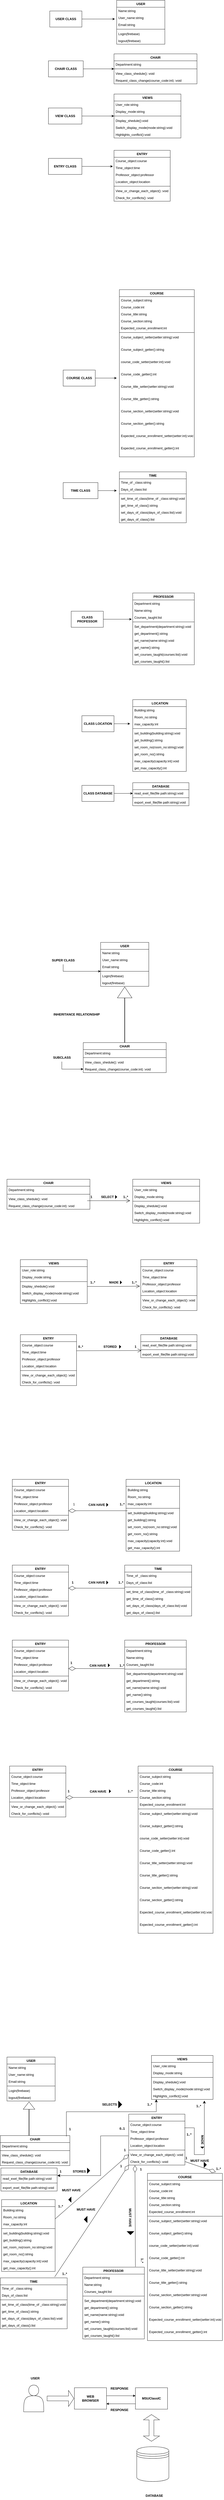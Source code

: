 <mxfile version="24.0.7" type="device">
  <diagram name="Page-1" id="Ip2Kw4oxnJi5MVbwkmWZ">
    <mxGraphModel dx="1305" dy="680" grid="1" gridSize="10" guides="1" tooltips="1" connect="1" arrows="1" fold="1" page="1" pageScale="1" pageWidth="850" pageHeight="1100" math="0" shadow="0">
      <root>
        <mxCell id="0" />
        <mxCell id="1" parent="0" />
        <mxCell id="nazHCYIi5WPWa113HTG--1" value="USER" style="swimlane;fontStyle=1;align=center;verticalAlign=top;childLayout=stackLayout;horizontal=1;startSize=26;horizontalStack=0;resizeParent=1;resizeParentMax=0;resizeLast=0;collapsible=1;marginBottom=0;whiteSpace=wrap;html=1;" parent="1" vertex="1">
          <mxGeometry x="450" y="40" width="180" height="164" as="geometry" />
        </mxCell>
        <mxCell id="nazHCYIi5WPWa113HTG--2" value="Name:string" style="text;strokeColor=none;fillColor=none;align=left;verticalAlign=top;spacingLeft=4;spacingRight=4;overflow=hidden;rotatable=0;points=[[0,0.5],[1,0.5]];portConstraint=eastwest;whiteSpace=wrap;html=1;" parent="nazHCYIi5WPWa113HTG--1" vertex="1">
          <mxGeometry y="26" width="180" height="26" as="geometry" />
        </mxCell>
        <mxCell id="nazHCYIi5WPWa113HTG--5" value="User_name:string" style="text;strokeColor=none;fillColor=none;align=left;verticalAlign=top;spacingLeft=4;spacingRight=4;overflow=hidden;rotatable=0;points=[[0,0.5],[1,0.5]];portConstraint=eastwest;whiteSpace=wrap;html=1;" parent="nazHCYIi5WPWa113HTG--1" vertex="1">
          <mxGeometry y="52" width="180" height="26" as="geometry" />
        </mxCell>
        <mxCell id="nazHCYIi5WPWa113HTG--6" value="Email:string" style="text;strokeColor=none;fillColor=none;align=left;verticalAlign=top;spacingLeft=4;spacingRight=4;overflow=hidden;rotatable=0;points=[[0,0.5],[1,0.5]];portConstraint=eastwest;whiteSpace=wrap;html=1;" parent="nazHCYIi5WPWa113HTG--1" vertex="1">
          <mxGeometry y="78" width="180" height="26" as="geometry" />
        </mxCell>
        <mxCell id="nazHCYIi5WPWa113HTG--3" value="" style="line;strokeWidth=1;fillColor=none;align=left;verticalAlign=middle;spacingTop=-1;spacingLeft=3;spacingRight=3;rotatable=0;labelPosition=right;points=[];portConstraint=eastwest;strokeColor=inherit;" parent="nazHCYIi5WPWa113HTG--1" vertex="1">
          <mxGeometry y="104" width="180" height="8" as="geometry" />
        </mxCell>
        <mxCell id="nazHCYIi5WPWa113HTG--4" value="Login(firebase)" style="text;strokeColor=none;fillColor=none;align=left;verticalAlign=top;spacingLeft=4;spacingRight=4;overflow=hidden;rotatable=0;points=[[0,0.5],[1,0.5]];portConstraint=eastwest;whiteSpace=wrap;html=1;" parent="nazHCYIi5WPWa113HTG--1" vertex="1">
          <mxGeometry y="112" width="180" height="26" as="geometry" />
        </mxCell>
        <mxCell id="nazHCYIi5WPWa113HTG--7" value="logout(firebase)" style="text;strokeColor=none;fillColor=none;align=left;verticalAlign=top;spacingLeft=4;spacingRight=4;overflow=hidden;rotatable=0;points=[[0,0.5],[1,0.5]];portConstraint=eastwest;whiteSpace=wrap;html=1;" parent="nazHCYIi5WPWa113HTG--1" vertex="1">
          <mxGeometry y="138" width="180" height="26" as="geometry" />
        </mxCell>
        <mxCell id="nazHCYIi5WPWa113HTG--8" value="CHAIR" style="swimlane;fontStyle=1;align=center;verticalAlign=top;childLayout=stackLayout;horizontal=1;startSize=26;horizontalStack=0;resizeParent=1;resizeParentMax=0;resizeLast=0;collapsible=1;marginBottom=0;whiteSpace=wrap;html=1;" parent="1" vertex="1">
          <mxGeometry x="440" y="240" width="310" height="112" as="geometry" />
        </mxCell>
        <mxCell id="nazHCYIi5WPWa113HTG--9" value="Department:string" style="text;strokeColor=none;fillColor=none;align=left;verticalAlign=top;spacingLeft=4;spacingRight=4;overflow=hidden;rotatable=0;points=[[0,0.5],[1,0.5]];portConstraint=eastwest;whiteSpace=wrap;html=1;" parent="nazHCYIi5WPWa113HTG--8" vertex="1">
          <mxGeometry y="26" width="310" height="26" as="geometry" />
        </mxCell>
        <mxCell id="nazHCYIi5WPWa113HTG--10" value="" style="line;strokeWidth=1;fillColor=none;align=left;verticalAlign=middle;spacingTop=-1;spacingLeft=3;spacingRight=3;rotatable=0;labelPosition=right;points=[];portConstraint=eastwest;strokeColor=inherit;" parent="nazHCYIi5WPWa113HTG--8" vertex="1">
          <mxGeometry y="52" width="310" height="8" as="geometry" />
        </mxCell>
        <mxCell id="nazHCYIi5WPWa113HTG--11" value="View_class_shedule(): void" style="text;strokeColor=none;fillColor=none;align=left;verticalAlign=top;spacingLeft=4;spacingRight=4;overflow=hidden;rotatable=0;points=[[0,0.5],[1,0.5]];portConstraint=eastwest;whiteSpace=wrap;html=1;" parent="nazHCYIi5WPWa113HTG--8" vertex="1">
          <mxGeometry y="60" width="310" height="26" as="geometry" />
        </mxCell>
        <mxCell id="nazHCYIi5WPWa113HTG--13" value="Request_class_change(course_code:int) :void" style="text;strokeColor=none;fillColor=none;align=left;verticalAlign=top;spacingLeft=4;spacingRight=4;overflow=hidden;rotatable=0;points=[[0,0.5],[1,0.5]];portConstraint=eastwest;whiteSpace=wrap;html=1;" parent="nazHCYIi5WPWa113HTG--8" vertex="1">
          <mxGeometry y="86" width="310" height="26" as="geometry" />
        </mxCell>
        <mxCell id="nazHCYIi5WPWa113HTG--14" value="VIEWS" style="swimlane;fontStyle=1;align=center;verticalAlign=top;childLayout=stackLayout;horizontal=1;startSize=26;horizontalStack=0;resizeParent=1;resizeParentMax=0;resizeLast=0;collapsible=1;marginBottom=0;whiteSpace=wrap;html=1;" parent="1" vertex="1">
          <mxGeometry x="440" y="390" width="250" height="164" as="geometry" />
        </mxCell>
        <mxCell id="nazHCYIi5WPWa113HTG--15" value="User_role:string" style="text;strokeColor=none;fillColor=none;align=left;verticalAlign=top;spacingLeft=4;spacingRight=4;overflow=hidden;rotatable=0;points=[[0,0.5],[1,0.5]];portConstraint=eastwest;whiteSpace=wrap;html=1;" parent="nazHCYIi5WPWa113HTG--14" vertex="1">
          <mxGeometry y="26" width="250" height="26" as="geometry" />
        </mxCell>
        <mxCell id="nazHCYIi5WPWa113HTG--18" value="Display_mode:string" style="text;strokeColor=none;fillColor=none;align=left;verticalAlign=top;spacingLeft=4;spacingRight=4;overflow=hidden;rotatable=0;points=[[0,0.5],[1,0.5]];portConstraint=eastwest;whiteSpace=wrap;html=1;" parent="nazHCYIi5WPWa113HTG--14" vertex="1">
          <mxGeometry y="52" width="250" height="26" as="geometry" />
        </mxCell>
        <mxCell id="nazHCYIi5WPWa113HTG--16" value="" style="line;strokeWidth=1;fillColor=none;align=left;verticalAlign=middle;spacingTop=-1;spacingLeft=3;spacingRight=3;rotatable=0;labelPosition=right;points=[];portConstraint=eastwest;strokeColor=inherit;" parent="nazHCYIi5WPWa113HTG--14" vertex="1">
          <mxGeometry y="78" width="250" height="8" as="geometry" />
        </mxCell>
        <mxCell id="nazHCYIi5WPWa113HTG--17" value="Display_shedule():void" style="text;strokeColor=none;fillColor=none;align=left;verticalAlign=top;spacingLeft=4;spacingRight=4;overflow=hidden;rotatable=0;points=[[0,0.5],[1,0.5]];portConstraint=eastwest;whiteSpace=wrap;html=1;" parent="nazHCYIi5WPWa113HTG--14" vertex="1">
          <mxGeometry y="86" width="250" height="26" as="geometry" />
        </mxCell>
        <mxCell id="nazHCYIi5WPWa113HTG--21" value="Switch_display_mode(mode:string):void" style="text;strokeColor=none;fillColor=none;align=left;verticalAlign=top;spacingLeft=4;spacingRight=4;overflow=hidden;rotatable=0;points=[[0,0.5],[1,0.5]];portConstraint=eastwest;whiteSpace=wrap;html=1;" parent="nazHCYIi5WPWa113HTG--14" vertex="1">
          <mxGeometry y="112" width="250" height="26" as="geometry" />
        </mxCell>
        <mxCell id="nazHCYIi5WPWa113HTG--22" value="Highlights_conflict():void" style="text;strokeColor=none;fillColor=none;align=left;verticalAlign=top;spacingLeft=4;spacingRight=4;overflow=hidden;rotatable=0;points=[[0,0.5],[1,0.5]];portConstraint=eastwest;whiteSpace=wrap;html=1;" parent="nazHCYIi5WPWa113HTG--14" vertex="1">
          <mxGeometry y="138" width="250" height="26" as="geometry" />
        </mxCell>
        <mxCell id="nazHCYIi5WPWa113HTG--23" value="ENTRY" style="swimlane;fontStyle=1;align=center;verticalAlign=top;childLayout=stackLayout;horizontal=1;startSize=26;horizontalStack=0;resizeParent=1;resizeParentMax=0;resizeLast=0;collapsible=1;marginBottom=0;whiteSpace=wrap;html=1;" parent="1" vertex="1">
          <mxGeometry x="440" y="600" width="210" height="190" as="geometry" />
        </mxCell>
        <mxCell id="nazHCYIi5WPWa113HTG--24" value="Course_object:course" style="text;strokeColor=none;fillColor=none;align=left;verticalAlign=top;spacingLeft=4;spacingRight=4;overflow=hidden;rotatable=0;points=[[0,0.5],[1,0.5]];portConstraint=eastwest;whiteSpace=wrap;html=1;" parent="nazHCYIi5WPWa113HTG--23" vertex="1">
          <mxGeometry y="26" width="210" height="26" as="geometry" />
        </mxCell>
        <mxCell id="nazHCYIi5WPWa113HTG--27" value="Time_object:time" style="text;strokeColor=none;fillColor=none;align=left;verticalAlign=top;spacingLeft=4;spacingRight=4;overflow=hidden;rotatable=0;points=[[0,0.5],[1,0.5]];portConstraint=eastwest;whiteSpace=wrap;html=1;" parent="nazHCYIi5WPWa113HTG--23" vertex="1">
          <mxGeometry y="52" width="210" height="26" as="geometry" />
        </mxCell>
        <mxCell id="nazHCYIi5WPWa113HTG--28" value="Professor_object:professor" style="text;strokeColor=none;fillColor=none;align=left;verticalAlign=top;spacingLeft=4;spacingRight=4;overflow=hidden;rotatable=0;points=[[0,0.5],[1,0.5]];portConstraint=eastwest;whiteSpace=wrap;html=1;" parent="nazHCYIi5WPWa113HTG--23" vertex="1">
          <mxGeometry y="78" width="210" height="26" as="geometry" />
        </mxCell>
        <mxCell id="nazHCYIi5WPWa113HTG--29" value="Location_object:location" style="text;strokeColor=none;fillColor=none;align=left;verticalAlign=top;spacingLeft=4;spacingRight=4;overflow=hidden;rotatable=0;points=[[0,0.5],[1,0.5]];portConstraint=eastwest;whiteSpace=wrap;html=1;" parent="nazHCYIi5WPWa113HTG--23" vertex="1">
          <mxGeometry y="104" width="210" height="26" as="geometry" />
        </mxCell>
        <mxCell id="nazHCYIi5WPWa113HTG--25" value="" style="line;strokeWidth=1;fillColor=none;align=left;verticalAlign=middle;spacingTop=-1;spacingLeft=3;spacingRight=3;rotatable=0;labelPosition=right;points=[];portConstraint=eastwest;strokeColor=inherit;" parent="nazHCYIi5WPWa113HTG--23" vertex="1">
          <mxGeometry y="130" width="210" height="8" as="geometry" />
        </mxCell>
        <mxCell id="nazHCYIi5WPWa113HTG--26" value="View_or_change_each_object() :void" style="text;strokeColor=none;fillColor=none;align=left;verticalAlign=top;spacingLeft=4;spacingRight=4;overflow=hidden;rotatable=0;points=[[0,0.5],[1,0.5]];portConstraint=eastwest;whiteSpace=wrap;html=1;" parent="nazHCYIi5WPWa113HTG--23" vertex="1">
          <mxGeometry y="138" width="210" height="26" as="geometry" />
        </mxCell>
        <mxCell id="nazHCYIi5WPWa113HTG--30" value="Check_for_conflicts() :void" style="text;strokeColor=none;fillColor=none;align=left;verticalAlign=top;spacingLeft=4;spacingRight=4;overflow=hidden;rotatable=0;points=[[0,0.5],[1,0.5]];portConstraint=eastwest;whiteSpace=wrap;html=1;" parent="nazHCYIi5WPWa113HTG--23" vertex="1">
          <mxGeometry y="164" width="210" height="26" as="geometry" />
        </mxCell>
        <mxCell id="nazHCYIi5WPWa113HTG--148" style="edgeStyle=orthogonalEdgeStyle;rounded=0;orthogonalLoop=1;jettySize=auto;html=1;exitX=1;exitY=0.5;exitDx=0;exitDy=0;" parent="nazHCYIi5WPWa113HTG--23" source="nazHCYIi5WPWa113HTG--28" target="nazHCYIi5WPWa113HTG--28" edge="1">
          <mxGeometry relative="1" as="geometry" />
        </mxCell>
        <mxCell id="nazHCYIi5WPWa113HTG--149" style="edgeStyle=orthogonalEdgeStyle;rounded=0;orthogonalLoop=1;jettySize=auto;html=1;exitX=1;exitY=0.5;exitDx=0;exitDy=0;" parent="nazHCYIi5WPWa113HTG--23" source="nazHCYIi5WPWa113HTG--28" target="nazHCYIi5WPWa113HTG--28" edge="1">
          <mxGeometry relative="1" as="geometry" />
        </mxCell>
        <mxCell id="nazHCYIi5WPWa113HTG--31" value="&lt;b&gt;USER CLASS&lt;/b&gt;" style="whiteSpace=wrap;html=1;" parent="1" vertex="1">
          <mxGeometry x="200" y="80" width="120" height="60" as="geometry" />
        </mxCell>
        <mxCell id="nazHCYIi5WPWa113HTG--32" style="edgeStyle=orthogonalEdgeStyle;rounded=0;orthogonalLoop=1;jettySize=auto;html=1;exitX=1;exitY=0.5;exitDx=0;exitDy=0;entryX=-0.037;entryY=0.692;entryDx=0;entryDy=0;entryPerimeter=0;" parent="1" source="nazHCYIi5WPWa113HTG--31" target="nazHCYIi5WPWa113HTG--5" edge="1">
          <mxGeometry relative="1" as="geometry" />
        </mxCell>
        <mxCell id="nazHCYIi5WPWa113HTG--33" value="&lt;b&gt;CHAIR CLASS&lt;/b&gt;" style="whiteSpace=wrap;html=1;" parent="1" vertex="1">
          <mxGeometry x="195" y="266" width="130" height="60" as="geometry" />
        </mxCell>
        <mxCell id="nazHCYIi5WPWa113HTG--35" style="edgeStyle=orthogonalEdgeStyle;rounded=0;orthogonalLoop=1;jettySize=auto;html=1;exitX=1;exitY=0.5;exitDx=0;exitDy=0;entryX=0;entryY=1.154;entryDx=0;entryDy=0;entryPerimeter=0;" parent="1" source="nazHCYIi5WPWa113HTG--33" target="nazHCYIi5WPWa113HTG--9" edge="1">
          <mxGeometry relative="1" as="geometry" />
        </mxCell>
        <mxCell id="nazHCYIi5WPWa113HTG--36" value="&lt;b&gt;VIEW CLASS&lt;/b&gt;" style="whiteSpace=wrap;html=1;" parent="1" vertex="1">
          <mxGeometry x="195" y="442" width="125" height="60" as="geometry" />
        </mxCell>
        <mxCell id="nazHCYIi5WPWa113HTG--38" style="edgeStyle=orthogonalEdgeStyle;rounded=0;orthogonalLoop=1;jettySize=auto;html=1;exitX=1;exitY=0.5;exitDx=0;exitDy=0;entryX=0;entryY=0.5;entryDx=0;entryDy=0;entryPerimeter=0;" parent="1" source="nazHCYIi5WPWa113HTG--36" target="nazHCYIi5WPWa113HTG--16" edge="1">
          <mxGeometry relative="1" as="geometry" />
        </mxCell>
        <mxCell id="nazHCYIi5WPWa113HTG--39" value="&lt;b&gt;ENTRY CLASS&lt;/b&gt;" style="whiteSpace=wrap;html=1;" parent="1" vertex="1">
          <mxGeometry x="195" y="630" width="125" height="60" as="geometry" />
        </mxCell>
        <mxCell id="nazHCYIi5WPWa113HTG--43" style="edgeStyle=orthogonalEdgeStyle;rounded=0;orthogonalLoop=1;jettySize=auto;html=1;entryX=-0.022;entryY=0.308;entryDx=0;entryDy=0;entryPerimeter=0;" parent="1" source="nazHCYIi5WPWa113HTG--39" target="nazHCYIi5WPWa113HTG--27" edge="1">
          <mxGeometry relative="1" as="geometry" />
        </mxCell>
        <mxCell id="nazHCYIi5WPWa113HTG--44" value="COURSE" style="swimlane;fontStyle=1;align=center;verticalAlign=top;childLayout=stackLayout;horizontal=1;startSize=26;horizontalStack=0;resizeParent=1;resizeParentMax=0;resizeLast=0;collapsible=1;marginBottom=0;whiteSpace=wrap;html=1;" parent="1" vertex="1">
          <mxGeometry x="460" y="1120" width="280" height="624" as="geometry" />
        </mxCell>
        <mxCell id="nazHCYIi5WPWa113HTG--45" value="Course_subject:string" style="text;strokeColor=none;fillColor=none;align=left;verticalAlign=top;spacingLeft=4;spacingRight=4;overflow=hidden;rotatable=0;points=[[0,0.5],[1,0.5]];portConstraint=eastwest;whiteSpace=wrap;html=1;" parent="nazHCYIi5WPWa113HTG--44" vertex="1">
          <mxGeometry y="26" width="280" height="26" as="geometry" />
        </mxCell>
        <mxCell id="nazHCYIi5WPWa113HTG--48" value="Course_code:int" style="text;strokeColor=none;fillColor=none;align=left;verticalAlign=top;spacingLeft=4;spacingRight=4;overflow=hidden;rotatable=0;points=[[0,0.5],[1,0.5]];portConstraint=eastwest;whiteSpace=wrap;html=1;" parent="nazHCYIi5WPWa113HTG--44" vertex="1">
          <mxGeometry y="52" width="280" height="26" as="geometry" />
        </mxCell>
        <mxCell id="nazHCYIi5WPWa113HTG--49" value="Course_title:string" style="text;strokeColor=none;fillColor=none;align=left;verticalAlign=top;spacingLeft=4;spacingRight=4;overflow=hidden;rotatable=0;points=[[0,0.5],[1,0.5]];portConstraint=eastwest;whiteSpace=wrap;html=1;" parent="nazHCYIi5WPWa113HTG--44" vertex="1">
          <mxGeometry y="78" width="280" height="26" as="geometry" />
        </mxCell>
        <mxCell id="nazHCYIi5WPWa113HTG--50" value="Course_section:string" style="text;strokeColor=none;fillColor=none;align=left;verticalAlign=top;spacingLeft=4;spacingRight=4;overflow=hidden;rotatable=0;points=[[0,0.5],[1,0.5]];portConstraint=eastwest;whiteSpace=wrap;html=1;" parent="nazHCYIi5WPWa113HTG--44" vertex="1">
          <mxGeometry y="104" width="280" height="26" as="geometry" />
        </mxCell>
        <mxCell id="nazHCYIi5WPWa113HTG--51" value="Expected_course_enrollment:int" style="text;strokeColor=none;fillColor=none;align=left;verticalAlign=top;spacingLeft=4;spacingRight=4;overflow=hidden;rotatable=0;points=[[0,0.5],[1,0.5]];portConstraint=eastwest;whiteSpace=wrap;html=1;" parent="nazHCYIi5WPWa113HTG--44" vertex="1">
          <mxGeometry y="130" width="280" height="26" as="geometry" />
        </mxCell>
        <mxCell id="nazHCYIi5WPWa113HTG--46" value="" style="line;strokeWidth=1;fillColor=none;align=left;verticalAlign=middle;spacingTop=-1;spacingLeft=3;spacingRight=3;rotatable=0;labelPosition=right;points=[];portConstraint=eastwest;strokeColor=inherit;" parent="nazHCYIi5WPWa113HTG--44" vertex="1">
          <mxGeometry y="156" width="280" height="8" as="geometry" />
        </mxCell>
        <mxCell id="nazHCYIi5WPWa113HTG--55" value="Course_subject_setter(setter:string):void" style="text;strokeColor=none;fillColor=none;align=left;verticalAlign=top;spacingLeft=4;spacingRight=4;overflow=hidden;rotatable=0;points=[[0,0.5],[1,0.5]];portConstraint=eastwest;whiteSpace=wrap;html=1;" parent="nazHCYIi5WPWa113HTG--44" vertex="1">
          <mxGeometry y="164" width="280" height="46" as="geometry" />
        </mxCell>
        <mxCell id="nazHCYIi5WPWa113HTG--56" value="Course_subject_getter():string" style="text;strokeColor=none;fillColor=none;align=left;verticalAlign=top;spacingLeft=4;spacingRight=4;overflow=hidden;rotatable=0;points=[[0,0.5],[1,0.5]];portConstraint=eastwest;whiteSpace=wrap;html=1;" parent="nazHCYIi5WPWa113HTG--44" vertex="1">
          <mxGeometry y="210" width="280" height="46" as="geometry" />
        </mxCell>
        <mxCell id="nazHCYIi5WPWa113HTG--57" value="course_code_setter(setter:int):void" style="text;strokeColor=none;fillColor=none;align=left;verticalAlign=top;spacingLeft=4;spacingRight=4;overflow=hidden;rotatable=0;points=[[0,0.5],[1,0.5]];portConstraint=eastwest;whiteSpace=wrap;html=1;" parent="nazHCYIi5WPWa113HTG--44" vertex="1">
          <mxGeometry y="256" width="280" height="46" as="geometry" />
        </mxCell>
        <mxCell id="nazHCYIi5WPWa113HTG--58" value="Course_code_getter():int" style="text;strokeColor=none;fillColor=none;align=left;verticalAlign=top;spacingLeft=4;spacingRight=4;overflow=hidden;rotatable=0;points=[[0,0.5],[1,0.5]];portConstraint=eastwest;whiteSpace=wrap;html=1;" parent="nazHCYIi5WPWa113HTG--44" vertex="1">
          <mxGeometry y="302" width="280" height="46" as="geometry" />
        </mxCell>
        <mxCell id="nazHCYIi5WPWa113HTG--59" value="Course_title_setter(setter:string):void" style="text;strokeColor=none;fillColor=none;align=left;verticalAlign=top;spacingLeft=4;spacingRight=4;overflow=hidden;rotatable=0;points=[[0,0.5],[1,0.5]];portConstraint=eastwest;whiteSpace=wrap;html=1;" parent="nazHCYIi5WPWa113HTG--44" vertex="1">
          <mxGeometry y="348" width="280" height="46" as="geometry" />
        </mxCell>
        <mxCell id="nazHCYIi5WPWa113HTG--60" value="Course_title_getter():string" style="text;strokeColor=none;fillColor=none;align=left;verticalAlign=top;spacingLeft=4;spacingRight=4;overflow=hidden;rotatable=0;points=[[0,0.5],[1,0.5]];portConstraint=eastwest;whiteSpace=wrap;html=1;" parent="nazHCYIi5WPWa113HTG--44" vertex="1">
          <mxGeometry y="394" width="280" height="46" as="geometry" />
        </mxCell>
        <mxCell id="nazHCYIi5WPWa113HTG--61" value="Course_section_setter(setter:string):void" style="text;strokeColor=none;fillColor=none;align=left;verticalAlign=top;spacingLeft=4;spacingRight=4;overflow=hidden;rotatable=0;points=[[0,0.5],[1,0.5]];portConstraint=eastwest;whiteSpace=wrap;html=1;" parent="nazHCYIi5WPWa113HTG--44" vertex="1">
          <mxGeometry y="440" width="280" height="46" as="geometry" />
        </mxCell>
        <mxCell id="nazHCYIi5WPWa113HTG--63" value="Course_section_getter():string" style="text;strokeColor=none;fillColor=none;align=left;verticalAlign=top;spacingLeft=4;spacingRight=4;overflow=hidden;rotatable=0;points=[[0,0.5],[1,0.5]];portConstraint=eastwest;whiteSpace=wrap;html=1;" parent="nazHCYIi5WPWa113HTG--44" vertex="1">
          <mxGeometry y="486" width="280" height="46" as="geometry" />
        </mxCell>
        <mxCell id="nazHCYIi5WPWa113HTG--65" value="Expected_course_enrollment_setter(setter:int):void" style="text;strokeColor=none;fillColor=none;align=left;verticalAlign=top;spacingLeft=4;spacingRight=4;overflow=hidden;rotatable=0;points=[[0,0.5],[1,0.5]];portConstraint=eastwest;whiteSpace=wrap;html=1;" parent="nazHCYIi5WPWa113HTG--44" vertex="1">
          <mxGeometry y="532" width="280" height="46" as="geometry" />
        </mxCell>
        <mxCell id="nazHCYIi5WPWa113HTG--66" value="Expected_course_enrollment_getter():int" style="text;strokeColor=none;fillColor=none;align=left;verticalAlign=top;spacingLeft=4;spacingRight=4;overflow=hidden;rotatable=0;points=[[0,0.5],[1,0.5]];portConstraint=eastwest;whiteSpace=wrap;html=1;" parent="nazHCYIi5WPWa113HTG--44" vertex="1">
          <mxGeometry y="578" width="280" height="46" as="geometry" />
        </mxCell>
        <mxCell id="nazHCYIi5WPWa113HTG--77" style="edgeStyle=orthogonalEdgeStyle;rounded=0;orthogonalLoop=1;jettySize=auto;html=1;exitX=1;exitY=0.5;exitDx=0;exitDy=0;" parent="1" source="nazHCYIi5WPWa113HTG--68" edge="1">
          <mxGeometry relative="1" as="geometry">
            <mxPoint x="450" y="1450" as="targetPoint" />
          </mxGeometry>
        </mxCell>
        <mxCell id="nazHCYIi5WPWa113HTG--68" value="&lt;b&gt;COURSE CLASS&lt;/b&gt;" style="whiteSpace=wrap;html=1;" parent="1" vertex="1">
          <mxGeometry x="250" y="1420" width="120" height="60" as="geometry" />
        </mxCell>
        <mxCell id="nazHCYIi5WPWa113HTG--82" value="TIME" style="swimlane;fontStyle=1;align=center;verticalAlign=top;childLayout=stackLayout;horizontal=1;startSize=26;horizontalStack=0;resizeParent=1;resizeParentMax=0;resizeLast=0;collapsible=1;marginBottom=0;whiteSpace=wrap;html=1;" parent="1" vertex="1">
          <mxGeometry x="460" y="1800" width="250" height="190" as="geometry" />
        </mxCell>
        <mxCell id="nazHCYIi5WPWa113HTG--83" value="Time_of _class:string" style="text;strokeColor=none;fillColor=none;align=left;verticalAlign=top;spacingLeft=4;spacingRight=4;overflow=hidden;rotatable=0;points=[[0,0.5],[1,0.5]];portConstraint=eastwest;whiteSpace=wrap;html=1;" parent="nazHCYIi5WPWa113HTG--82" vertex="1">
          <mxGeometry y="26" width="250" height="26" as="geometry" />
        </mxCell>
        <mxCell id="nazHCYIi5WPWa113HTG--86" value="Days_of_class:list" style="text;strokeColor=none;fillColor=none;align=left;verticalAlign=top;spacingLeft=4;spacingRight=4;overflow=hidden;rotatable=0;points=[[0,0.5],[1,0.5]];portConstraint=eastwest;whiteSpace=wrap;html=1;" parent="nazHCYIi5WPWa113HTG--82" vertex="1">
          <mxGeometry y="52" width="250" height="26" as="geometry" />
        </mxCell>
        <mxCell id="nazHCYIi5WPWa113HTG--84" value="" style="line;strokeWidth=1;fillColor=none;align=left;verticalAlign=middle;spacingTop=-1;spacingLeft=3;spacingRight=3;rotatable=0;labelPosition=right;points=[];portConstraint=eastwest;strokeColor=inherit;" parent="nazHCYIi5WPWa113HTG--82" vertex="1">
          <mxGeometry y="78" width="250" height="8" as="geometry" />
        </mxCell>
        <mxCell id="nazHCYIi5WPWa113HTG--85" value="set_time_of_class(time_of _class:string):void" style="text;strokeColor=none;fillColor=none;align=left;verticalAlign=top;spacingLeft=4;spacingRight=4;overflow=hidden;rotatable=0;points=[[0,0.5],[1,0.5]];portConstraint=eastwest;whiteSpace=wrap;html=1;" parent="nazHCYIi5WPWa113HTG--82" vertex="1">
          <mxGeometry y="86" width="250" height="26" as="geometry" />
        </mxCell>
        <mxCell id="nazHCYIi5WPWa113HTG--87" value="get_time_of_class():string" style="text;strokeColor=none;fillColor=none;align=left;verticalAlign=top;spacingLeft=4;spacingRight=4;overflow=hidden;rotatable=0;points=[[0,0.5],[1,0.5]];portConstraint=eastwest;whiteSpace=wrap;html=1;" parent="nazHCYIi5WPWa113HTG--82" vertex="1">
          <mxGeometry y="112" width="250" height="26" as="geometry" />
        </mxCell>
        <mxCell id="nazHCYIi5WPWa113HTG--88" value="set_days_of_class(days_of_class:list):void" style="text;strokeColor=none;fillColor=none;align=left;verticalAlign=top;spacingLeft=4;spacingRight=4;overflow=hidden;rotatable=0;points=[[0,0.5],[1,0.5]];portConstraint=eastwest;whiteSpace=wrap;html=1;" parent="nazHCYIi5WPWa113HTG--82" vertex="1">
          <mxGeometry y="138" width="250" height="26" as="geometry" />
        </mxCell>
        <mxCell id="nazHCYIi5WPWa113HTG--90" value="get_days_of_class():list" style="text;strokeColor=none;fillColor=none;align=left;verticalAlign=top;spacingLeft=4;spacingRight=4;overflow=hidden;rotatable=0;points=[[0,0.5],[1,0.5]];portConstraint=eastwest;whiteSpace=wrap;html=1;" parent="nazHCYIi5WPWa113HTG--82" vertex="1">
          <mxGeometry y="164" width="250" height="26" as="geometry" />
        </mxCell>
        <mxCell id="nazHCYIi5WPWa113HTG--96" style="edgeStyle=orthogonalEdgeStyle;rounded=0;orthogonalLoop=1;jettySize=auto;html=1;exitX=1;exitY=0.5;exitDx=0;exitDy=0;" parent="1" source="nazHCYIi5WPWa113HTG--91" edge="1">
          <mxGeometry relative="1" as="geometry">
            <mxPoint x="450" y="1870" as="targetPoint" />
          </mxGeometry>
        </mxCell>
        <mxCell id="nazHCYIi5WPWa113HTG--91" value="&lt;b&gt;TIME CLASS&lt;/b&gt;" style="whiteSpace=wrap;html=1;" parent="1" vertex="1">
          <mxGeometry x="250" y="1840" width="130" height="60" as="geometry" />
        </mxCell>
        <mxCell id="nazHCYIi5WPWa113HTG--100" value="PROFESSOR" style="swimlane;fontStyle=1;align=center;verticalAlign=top;childLayout=stackLayout;horizontal=1;startSize=26;horizontalStack=0;resizeParent=1;resizeParentMax=0;resizeLast=0;collapsible=1;marginBottom=0;whiteSpace=wrap;html=1;" parent="1" vertex="1">
          <mxGeometry x="510" y="2252" width="230" height="268" as="geometry" />
        </mxCell>
        <mxCell id="nazHCYIi5WPWa113HTG--101" value="Department:string" style="text;strokeColor=none;fillColor=none;align=left;verticalAlign=top;spacingLeft=4;spacingRight=4;overflow=hidden;rotatable=0;points=[[0,0.5],[1,0.5]];portConstraint=eastwest;whiteSpace=wrap;html=1;" parent="nazHCYIi5WPWa113HTG--100" vertex="1">
          <mxGeometry y="26" width="230" height="26" as="geometry" />
        </mxCell>
        <mxCell id="nazHCYIi5WPWa113HTG--104" value="Name:string" style="text;strokeColor=none;fillColor=none;align=left;verticalAlign=top;spacingLeft=4;spacingRight=4;overflow=hidden;rotatable=0;points=[[0,0.5],[1,0.5]];portConstraint=eastwest;whiteSpace=wrap;html=1;" parent="nazHCYIi5WPWa113HTG--100" vertex="1">
          <mxGeometry y="52" width="230" height="26" as="geometry" />
        </mxCell>
        <mxCell id="nazHCYIi5WPWa113HTG--105" value="Courses_taught:list" style="text;strokeColor=none;fillColor=none;align=left;verticalAlign=top;spacingLeft=4;spacingRight=4;overflow=hidden;rotatable=0;points=[[0,0.5],[1,0.5]];portConstraint=eastwest;whiteSpace=wrap;html=1;" parent="nazHCYIi5WPWa113HTG--100" vertex="1">
          <mxGeometry y="78" width="230" height="26" as="geometry" />
        </mxCell>
        <mxCell id="nazHCYIi5WPWa113HTG--102" value="" style="line;strokeWidth=1;fillColor=none;align=left;verticalAlign=middle;spacingTop=-1;spacingLeft=3;spacingRight=3;rotatable=0;labelPosition=right;points=[];portConstraint=eastwest;strokeColor=inherit;" parent="nazHCYIi5WPWa113HTG--100" vertex="1">
          <mxGeometry y="104" width="230" height="8" as="geometry" />
        </mxCell>
        <mxCell id="nazHCYIi5WPWa113HTG--103" value="Set_department(department:string):void" style="text;strokeColor=none;fillColor=none;align=left;verticalAlign=top;spacingLeft=4;spacingRight=4;overflow=hidden;rotatable=0;points=[[0,0.5],[1,0.5]];portConstraint=eastwest;whiteSpace=wrap;html=1;" parent="nazHCYIi5WPWa113HTG--100" vertex="1">
          <mxGeometry y="112" width="230" height="26" as="geometry" />
        </mxCell>
        <mxCell id="nazHCYIi5WPWa113HTG--107" value="get_department():string" style="text;strokeColor=none;fillColor=none;align=left;verticalAlign=top;spacingLeft=4;spacingRight=4;overflow=hidden;rotatable=0;points=[[0,0.5],[1,0.5]];portConstraint=eastwest;whiteSpace=wrap;html=1;" parent="nazHCYIi5WPWa113HTG--100" vertex="1">
          <mxGeometry y="138" width="230" height="26" as="geometry" />
        </mxCell>
        <mxCell id="nazHCYIi5WPWa113HTG--106" value="set_name(name:string):void" style="text;strokeColor=none;fillColor=none;align=left;verticalAlign=top;spacingLeft=4;spacingRight=4;overflow=hidden;rotatable=0;points=[[0,0.5],[1,0.5]];portConstraint=eastwest;whiteSpace=wrap;html=1;" parent="nazHCYIi5WPWa113HTG--100" vertex="1">
          <mxGeometry y="164" width="230" height="26" as="geometry" />
        </mxCell>
        <mxCell id="nazHCYIi5WPWa113HTG--108" value="get_name():string" style="text;strokeColor=none;fillColor=none;align=left;verticalAlign=top;spacingLeft=4;spacingRight=4;overflow=hidden;rotatable=0;points=[[0,0.5],[1,0.5]];portConstraint=eastwest;whiteSpace=wrap;html=1;" parent="nazHCYIi5WPWa113HTG--100" vertex="1">
          <mxGeometry y="190" width="230" height="26" as="geometry" />
        </mxCell>
        <mxCell id="nazHCYIi5WPWa113HTG--109" value="set_courses_taught(courses:list):void" style="text;strokeColor=none;fillColor=none;align=left;verticalAlign=top;spacingLeft=4;spacingRight=4;overflow=hidden;rotatable=0;points=[[0,0.5],[1,0.5]];portConstraint=eastwest;whiteSpace=wrap;html=1;" parent="nazHCYIi5WPWa113HTG--100" vertex="1">
          <mxGeometry y="216" width="230" height="26" as="geometry" />
        </mxCell>
        <mxCell id="nazHCYIi5WPWa113HTG--110" value="get_courses_taught():list" style="text;strokeColor=none;fillColor=none;align=left;verticalAlign=top;spacingLeft=4;spacingRight=4;overflow=hidden;rotatable=0;points=[[0,0.5],[1,0.5]];portConstraint=eastwest;whiteSpace=wrap;html=1;" parent="nazHCYIi5WPWa113HTG--100" vertex="1">
          <mxGeometry y="242" width="230" height="26" as="geometry" />
        </mxCell>
        <mxCell id="nazHCYIi5WPWa113HTG--111" value="&lt;b&gt;CLASS PROFESSOR&lt;/b&gt;" style="whiteSpace=wrap;html=1;" parent="1" vertex="1">
          <mxGeometry x="280" y="2320" width="120" height="60" as="geometry" />
        </mxCell>
        <mxCell id="nazHCYIi5WPWa113HTG--112" style="edgeStyle=orthogonalEdgeStyle;rounded=0;orthogonalLoop=1;jettySize=auto;html=1;exitX=1;exitY=0.5;exitDx=0;exitDy=0;entryX=-0.017;entryY=0.769;entryDx=0;entryDy=0;entryPerimeter=0;" parent="1" source="nazHCYIi5WPWa113HTG--111" target="nazHCYIi5WPWa113HTG--105" edge="1">
          <mxGeometry relative="1" as="geometry" />
        </mxCell>
        <mxCell id="nazHCYIi5WPWa113HTG--113" value="&amp;nbsp;LOCATION" style="swimlane;fontStyle=1;align=center;verticalAlign=top;childLayout=stackLayout;horizontal=1;startSize=26;horizontalStack=0;resizeParent=1;resizeParentMax=0;resizeLast=0;collapsible=1;marginBottom=0;whiteSpace=wrap;html=1;" parent="1" vertex="1">
          <mxGeometry x="510" y="2650" width="200" height="268" as="geometry" />
        </mxCell>
        <mxCell id="nazHCYIi5WPWa113HTG--114" value="Building:string" style="text;strokeColor=none;fillColor=none;align=left;verticalAlign=top;spacingLeft=4;spacingRight=4;overflow=hidden;rotatable=0;points=[[0,0.5],[1,0.5]];portConstraint=eastwest;whiteSpace=wrap;html=1;" parent="nazHCYIi5WPWa113HTG--113" vertex="1">
          <mxGeometry y="26" width="200" height="26" as="geometry" />
        </mxCell>
        <mxCell id="nazHCYIi5WPWa113HTG--117" value="Room_no:string" style="text;strokeColor=none;fillColor=none;align=left;verticalAlign=top;spacingLeft=4;spacingRight=4;overflow=hidden;rotatable=0;points=[[0,0.5],[1,0.5]];portConstraint=eastwest;whiteSpace=wrap;html=1;" parent="nazHCYIi5WPWa113HTG--113" vertex="1">
          <mxGeometry y="52" width="200" height="26" as="geometry" />
        </mxCell>
        <mxCell id="nazHCYIi5WPWa113HTG--118" value="max_capacity:int" style="text;strokeColor=none;fillColor=none;align=left;verticalAlign=top;spacingLeft=4;spacingRight=4;overflow=hidden;rotatable=0;points=[[0,0.5],[1,0.5]];portConstraint=eastwest;whiteSpace=wrap;html=1;" parent="nazHCYIi5WPWa113HTG--113" vertex="1">
          <mxGeometry y="78" width="200" height="26" as="geometry" />
        </mxCell>
        <mxCell id="nazHCYIi5WPWa113HTG--115" value="" style="line;strokeWidth=1;fillColor=none;align=left;verticalAlign=middle;spacingTop=-1;spacingLeft=3;spacingRight=3;rotatable=0;labelPosition=right;points=[];portConstraint=eastwest;strokeColor=inherit;" parent="nazHCYIi5WPWa113HTG--113" vertex="1">
          <mxGeometry y="104" width="200" height="8" as="geometry" />
        </mxCell>
        <mxCell id="nazHCYIi5WPWa113HTG--116" value="set_building(building:string):void" style="text;strokeColor=none;fillColor=none;align=left;verticalAlign=top;spacingLeft=4;spacingRight=4;overflow=hidden;rotatable=0;points=[[0,0.5],[1,0.5]];portConstraint=eastwest;whiteSpace=wrap;html=1;" parent="nazHCYIi5WPWa113HTG--113" vertex="1">
          <mxGeometry y="112" width="200" height="26" as="geometry" />
        </mxCell>
        <mxCell id="nazHCYIi5WPWa113HTG--119" value="get_building():string" style="text;strokeColor=none;fillColor=none;align=left;verticalAlign=top;spacingLeft=4;spacingRight=4;overflow=hidden;rotatable=0;points=[[0,0.5],[1,0.5]];portConstraint=eastwest;whiteSpace=wrap;html=1;" parent="nazHCYIi5WPWa113HTG--113" vertex="1">
          <mxGeometry y="138" width="200" height="26" as="geometry" />
        </mxCell>
        <mxCell id="nazHCYIi5WPWa113HTG--120" value="set_room_no(room_no:string):void" style="text;strokeColor=none;fillColor=none;align=left;verticalAlign=top;spacingLeft=4;spacingRight=4;overflow=hidden;rotatable=0;points=[[0,0.5],[1,0.5]];portConstraint=eastwest;whiteSpace=wrap;html=1;" parent="nazHCYIi5WPWa113HTG--113" vertex="1">
          <mxGeometry y="164" width="200" height="26" as="geometry" />
        </mxCell>
        <mxCell id="nazHCYIi5WPWa113HTG--121" value="get_room_no():string" style="text;strokeColor=none;fillColor=none;align=left;verticalAlign=top;spacingLeft=4;spacingRight=4;overflow=hidden;rotatable=0;points=[[0,0.5],[1,0.5]];portConstraint=eastwest;whiteSpace=wrap;html=1;" parent="nazHCYIi5WPWa113HTG--113" vertex="1">
          <mxGeometry y="190" width="200" height="26" as="geometry" />
        </mxCell>
        <mxCell id="nazHCYIi5WPWa113HTG--122" value="max_capacity(capacity:int):void" style="text;strokeColor=none;fillColor=none;align=left;verticalAlign=top;spacingLeft=4;spacingRight=4;overflow=hidden;rotatable=0;points=[[0,0.5],[1,0.5]];portConstraint=eastwest;whiteSpace=wrap;html=1;" parent="nazHCYIi5WPWa113HTG--113" vertex="1">
          <mxGeometry y="216" width="200" height="26" as="geometry" />
        </mxCell>
        <mxCell id="nazHCYIi5WPWa113HTG--123" value="get_max_capacity():int" style="text;strokeColor=none;fillColor=none;align=left;verticalAlign=top;spacingLeft=4;spacingRight=4;overflow=hidden;rotatable=0;points=[[0,0.5],[1,0.5]];portConstraint=eastwest;whiteSpace=wrap;html=1;" parent="nazHCYIi5WPWa113HTG--113" vertex="1">
          <mxGeometry y="242" width="200" height="26" as="geometry" />
        </mxCell>
        <mxCell id="nazHCYIi5WPWa113HTG--126" style="edgeStyle=orthogonalEdgeStyle;rounded=0;orthogonalLoop=1;jettySize=auto;html=1;exitX=1;exitY=0.5;exitDx=0;exitDy=0;" parent="1" source="nazHCYIi5WPWa113HTG--125" edge="1">
          <mxGeometry relative="1" as="geometry">
            <mxPoint x="500" y="2740" as="targetPoint" />
          </mxGeometry>
        </mxCell>
        <mxCell id="nazHCYIi5WPWa113HTG--125" value="&lt;b&gt;CLASS LOCATION&lt;/b&gt;" style="whiteSpace=wrap;html=1;" parent="1" vertex="1">
          <mxGeometry x="320" y="2710" width="120" height="60" as="geometry" />
        </mxCell>
        <mxCell id="nazHCYIi5WPWa113HTG--137" value="DATABASE" style="swimlane;fontStyle=1;align=center;verticalAlign=top;childLayout=stackLayout;horizontal=1;startSize=26;horizontalStack=0;resizeParent=1;resizeParentMax=0;resizeLast=0;collapsible=1;marginBottom=0;whiteSpace=wrap;html=1;" parent="1" vertex="1">
          <mxGeometry x="510" y="2960" width="210" height="86" as="geometry" />
        </mxCell>
        <mxCell id="nazHCYIi5WPWa113HTG--138" value="read_exel_file(file path:string):void" style="text;strokeColor=none;fillColor=none;align=left;verticalAlign=top;spacingLeft=4;spacingRight=4;overflow=hidden;rotatable=0;points=[[0,0.5],[1,0.5]];portConstraint=eastwest;whiteSpace=wrap;html=1;" parent="nazHCYIi5WPWa113HTG--137" vertex="1">
          <mxGeometry y="26" width="210" height="26" as="geometry" />
        </mxCell>
        <mxCell id="nazHCYIi5WPWa113HTG--139" value="" style="line;strokeWidth=1;fillColor=none;align=left;verticalAlign=middle;spacingTop=-1;spacingLeft=3;spacingRight=3;rotatable=0;labelPosition=right;points=[];portConstraint=eastwest;strokeColor=inherit;" parent="nazHCYIi5WPWa113HTG--137" vertex="1">
          <mxGeometry y="52" width="210" height="8" as="geometry" />
        </mxCell>
        <mxCell id="nazHCYIi5WPWa113HTG--140" value="export_exel_file(file path:string):void" style="text;strokeColor=none;fillColor=none;align=left;verticalAlign=top;spacingLeft=4;spacingRight=4;overflow=hidden;rotatable=0;points=[[0,0.5],[1,0.5]];portConstraint=eastwest;whiteSpace=wrap;html=1;" parent="nazHCYIi5WPWa113HTG--137" vertex="1">
          <mxGeometry y="60" width="210" height="26" as="geometry" />
        </mxCell>
        <mxCell id="nazHCYIi5WPWa113HTG--141" value="&lt;b&gt;CLASS DATABASE&lt;/b&gt;" style="whiteSpace=wrap;html=1;" parent="1" vertex="1">
          <mxGeometry x="320" y="2970" width="120" height="60" as="geometry" />
        </mxCell>
        <mxCell id="nazHCYIi5WPWa113HTG--145" style="edgeStyle=orthogonalEdgeStyle;rounded=0;orthogonalLoop=1;jettySize=auto;html=1;exitX=1;exitY=0.5;exitDx=0;exitDy=0;" parent="1" source="nazHCYIi5WPWa113HTG--141" edge="1">
          <mxGeometry relative="1" as="geometry">
            <mxPoint x="510" y="3000" as="targetPoint" />
          </mxGeometry>
        </mxCell>
        <mxCell id="nazHCYIi5WPWa113HTG--152" value="USER" style="swimlane;fontStyle=1;align=center;verticalAlign=top;childLayout=stackLayout;horizontal=1;startSize=26;horizontalStack=0;resizeParent=1;resizeParentMax=0;resizeLast=0;collapsible=1;marginBottom=0;whiteSpace=wrap;html=1;" parent="1" vertex="1">
          <mxGeometry x="390" y="3556" width="180" height="164" as="geometry" />
        </mxCell>
        <mxCell id="nazHCYIi5WPWa113HTG--153" value="Name:string" style="text;strokeColor=none;fillColor=none;align=left;verticalAlign=top;spacingLeft=4;spacingRight=4;overflow=hidden;rotatable=0;points=[[0,0.5],[1,0.5]];portConstraint=eastwest;whiteSpace=wrap;html=1;" parent="nazHCYIi5WPWa113HTG--152" vertex="1">
          <mxGeometry y="26" width="180" height="26" as="geometry" />
        </mxCell>
        <mxCell id="nazHCYIi5WPWa113HTG--154" value="User_name:string" style="text;strokeColor=none;fillColor=none;align=left;verticalAlign=top;spacingLeft=4;spacingRight=4;overflow=hidden;rotatable=0;points=[[0,0.5],[1,0.5]];portConstraint=eastwest;whiteSpace=wrap;html=1;" parent="nazHCYIi5WPWa113HTG--152" vertex="1">
          <mxGeometry y="52" width="180" height="26" as="geometry" />
        </mxCell>
        <mxCell id="nazHCYIi5WPWa113HTG--155" value="Email:string" style="text;strokeColor=none;fillColor=none;align=left;verticalAlign=top;spacingLeft=4;spacingRight=4;overflow=hidden;rotatable=0;points=[[0,0.5],[1,0.5]];portConstraint=eastwest;whiteSpace=wrap;html=1;" parent="nazHCYIi5WPWa113HTG--152" vertex="1">
          <mxGeometry y="78" width="180" height="26" as="geometry" />
        </mxCell>
        <mxCell id="nazHCYIi5WPWa113HTG--156" value="" style="line;strokeWidth=1;fillColor=none;align=left;verticalAlign=middle;spacingTop=-1;spacingLeft=3;spacingRight=3;rotatable=0;labelPosition=right;points=[];portConstraint=eastwest;strokeColor=inherit;" parent="nazHCYIi5WPWa113HTG--152" vertex="1">
          <mxGeometry y="104" width="180" height="8" as="geometry" />
        </mxCell>
        <mxCell id="nazHCYIi5WPWa113HTG--157" value="Login(firebase)" style="text;strokeColor=none;fillColor=none;align=left;verticalAlign=top;spacingLeft=4;spacingRight=4;overflow=hidden;rotatable=0;points=[[0,0.5],[1,0.5]];portConstraint=eastwest;whiteSpace=wrap;html=1;" parent="nazHCYIi5WPWa113HTG--152" vertex="1">
          <mxGeometry y="112" width="180" height="26" as="geometry" />
        </mxCell>
        <mxCell id="nazHCYIi5WPWa113HTG--158" value="logout(firebase)" style="text;strokeColor=none;fillColor=none;align=left;verticalAlign=top;spacingLeft=4;spacingRight=4;overflow=hidden;rotatable=0;points=[[0,0.5],[1,0.5]];portConstraint=eastwest;whiteSpace=wrap;html=1;" parent="nazHCYIi5WPWa113HTG--152" vertex="1">
          <mxGeometry y="138" width="180" height="26" as="geometry" />
        </mxCell>
        <mxCell id="nazHCYIi5WPWa113HTG--159" value="CHAIR" style="swimlane;fontStyle=1;align=center;verticalAlign=top;childLayout=stackLayout;horizontal=1;startSize=26;horizontalStack=0;resizeParent=1;resizeParentMax=0;resizeLast=0;collapsible=1;marginBottom=0;whiteSpace=wrap;html=1;" parent="1" vertex="1">
          <mxGeometry x="325" y="3930" width="310" height="112" as="geometry" />
        </mxCell>
        <mxCell id="nazHCYIi5WPWa113HTG--160" value="Department:string" style="text;strokeColor=none;fillColor=none;align=left;verticalAlign=top;spacingLeft=4;spacingRight=4;overflow=hidden;rotatable=0;points=[[0,0.5],[1,0.5]];portConstraint=eastwest;whiteSpace=wrap;html=1;" parent="nazHCYIi5WPWa113HTG--159" vertex="1">
          <mxGeometry y="26" width="310" height="26" as="geometry" />
        </mxCell>
        <mxCell id="nazHCYIi5WPWa113HTG--161" value="" style="line;strokeWidth=1;fillColor=none;align=left;verticalAlign=middle;spacingTop=-1;spacingLeft=3;spacingRight=3;rotatable=0;labelPosition=right;points=[];portConstraint=eastwest;strokeColor=inherit;" parent="nazHCYIi5WPWa113HTG--159" vertex="1">
          <mxGeometry y="52" width="310" height="8" as="geometry" />
        </mxCell>
        <mxCell id="nazHCYIi5WPWa113HTG--162" value="View_class_shedule(): void" style="text;strokeColor=none;fillColor=none;align=left;verticalAlign=top;spacingLeft=4;spacingRight=4;overflow=hidden;rotatable=0;points=[[0,0.5],[1,0.5]];portConstraint=eastwest;whiteSpace=wrap;html=1;" parent="nazHCYIi5WPWa113HTG--159" vertex="1">
          <mxGeometry y="60" width="310" height="26" as="geometry" />
        </mxCell>
        <mxCell id="nazHCYIi5WPWa113HTG--163" value="Request_class_change(course_code:int) :void" style="text;strokeColor=none;fillColor=none;align=left;verticalAlign=top;spacingLeft=4;spacingRight=4;overflow=hidden;rotatable=0;points=[[0,0.5],[1,0.5]];portConstraint=eastwest;whiteSpace=wrap;html=1;" parent="nazHCYIi5WPWa113HTG--159" vertex="1">
          <mxGeometry y="86" width="310" height="26" as="geometry" />
        </mxCell>
        <mxCell id="nazHCYIi5WPWa113HTG--164" value="" style="line;strokeWidth=2;html=1;direction=south;" parent="1" vertex="1">
          <mxGeometry x="475" y="3760" width="10" height="170" as="geometry" />
        </mxCell>
        <mxCell id="nazHCYIi5WPWa113HTG--168" value="" style="edgeStyle=orthogonalEdgeStyle;rounded=0;orthogonalLoop=1;jettySize=auto;html=1;" parent="1" source="nazHCYIi5WPWa113HTG--167" target="nazHCYIi5WPWa113HTG--156" edge="1">
          <mxGeometry relative="1" as="geometry" />
        </mxCell>
        <mxCell id="nazHCYIi5WPWa113HTG--167" value="&lt;b&gt;SUPER CLASS&lt;/b&gt;" style="text;html=1;align=center;verticalAlign=middle;resizable=0;points=[];autosize=1;strokeColor=none;fillColor=none;" parent="1" vertex="1">
          <mxGeometry x="195" y="3608" width="110" height="30" as="geometry" />
        </mxCell>
        <mxCell id="nazHCYIi5WPWa113HTG--171" value="" style="edgeStyle=orthogonalEdgeStyle;rounded=0;orthogonalLoop=1;jettySize=auto;html=1;" parent="1" source="nazHCYIi5WPWa113HTG--169" target="nazHCYIi5WPWa113HTG--163" edge="1">
          <mxGeometry relative="1" as="geometry" />
        </mxCell>
        <mxCell id="nazHCYIi5WPWa113HTG--169" value="&lt;b&gt;SUBCLASS&lt;/b&gt;" style="text;html=1;align=center;verticalAlign=middle;resizable=0;points=[];autosize=1;strokeColor=none;fillColor=none;" parent="1" vertex="1">
          <mxGeometry x="200" y="3971" width="90" height="30" as="geometry" />
        </mxCell>
        <mxCell id="nazHCYIi5WPWa113HTG--172" value="&lt;b&gt;INHERITANCE RELATIONSHIP&lt;/b&gt;" style="text;html=1;align=center;verticalAlign=middle;resizable=0;points=[];autosize=1;strokeColor=none;fillColor=none;" parent="1" vertex="1">
          <mxGeometry x="200" y="3810" width="200" height="30" as="geometry" />
        </mxCell>
        <mxCell id="nazHCYIi5WPWa113HTG--175" value="CHAIR" style="swimlane;fontStyle=1;align=center;verticalAlign=top;childLayout=stackLayout;horizontal=1;startSize=26;horizontalStack=0;resizeParent=1;resizeParentMax=0;resizeLast=0;collapsible=1;marginBottom=0;whiteSpace=wrap;html=1;" parent="1" vertex="1">
          <mxGeometry x="40" y="4440" width="310" height="112" as="geometry" />
        </mxCell>
        <mxCell id="nazHCYIi5WPWa113HTG--176" value="Department:string" style="text;strokeColor=none;fillColor=none;align=left;verticalAlign=top;spacingLeft=4;spacingRight=4;overflow=hidden;rotatable=0;points=[[0,0.5],[1,0.5]];portConstraint=eastwest;whiteSpace=wrap;html=1;" parent="nazHCYIi5WPWa113HTG--175" vertex="1">
          <mxGeometry y="26" width="310" height="26" as="geometry" />
        </mxCell>
        <mxCell id="nazHCYIi5WPWa113HTG--177" value="" style="line;strokeWidth=1;fillColor=none;align=left;verticalAlign=middle;spacingTop=-1;spacingLeft=3;spacingRight=3;rotatable=0;labelPosition=right;points=[];portConstraint=eastwest;strokeColor=inherit;" parent="nazHCYIi5WPWa113HTG--175" vertex="1">
          <mxGeometry y="52" width="310" height="8" as="geometry" />
        </mxCell>
        <mxCell id="nazHCYIi5WPWa113HTG--178" value="View_class_shedule(): void" style="text;strokeColor=none;fillColor=none;align=left;verticalAlign=top;spacingLeft=4;spacingRight=4;overflow=hidden;rotatable=0;points=[[0,0.5],[1,0.5]];portConstraint=eastwest;whiteSpace=wrap;html=1;" parent="nazHCYIi5WPWa113HTG--175" vertex="1">
          <mxGeometry y="60" width="310" height="26" as="geometry" />
        </mxCell>
        <mxCell id="nazHCYIi5WPWa113HTG--179" value="Request_class_change(course_code:int) :void" style="text;strokeColor=none;fillColor=none;align=left;verticalAlign=top;spacingLeft=4;spacingRight=4;overflow=hidden;rotatable=0;points=[[0,0.5],[1,0.5]];portConstraint=eastwest;whiteSpace=wrap;html=1;" parent="nazHCYIi5WPWa113HTG--175" vertex="1">
          <mxGeometry y="86" width="310" height="26" as="geometry" />
        </mxCell>
        <mxCell id="nazHCYIi5WPWa113HTG--180" value="VIEWS" style="swimlane;fontStyle=1;align=center;verticalAlign=top;childLayout=stackLayout;horizontal=1;startSize=26;horizontalStack=0;resizeParent=1;resizeParentMax=0;resizeLast=0;collapsible=1;marginBottom=0;whiteSpace=wrap;html=1;" parent="1" vertex="1">
          <mxGeometry x="510" y="4440" width="250" height="164" as="geometry" />
        </mxCell>
        <mxCell id="nazHCYIi5WPWa113HTG--181" value="User_role:string" style="text;strokeColor=none;fillColor=none;align=left;verticalAlign=top;spacingLeft=4;spacingRight=4;overflow=hidden;rotatable=0;points=[[0,0.5],[1,0.5]];portConstraint=eastwest;whiteSpace=wrap;html=1;" parent="nazHCYIi5WPWa113HTG--180" vertex="1">
          <mxGeometry y="26" width="250" height="26" as="geometry" />
        </mxCell>
        <mxCell id="nazHCYIi5WPWa113HTG--182" value="Display_mode:string" style="text;strokeColor=none;fillColor=none;align=left;verticalAlign=top;spacingLeft=4;spacingRight=4;overflow=hidden;rotatable=0;points=[[0,0.5],[1,0.5]];portConstraint=eastwest;whiteSpace=wrap;html=1;" parent="nazHCYIi5WPWa113HTG--180" vertex="1">
          <mxGeometry y="52" width="250" height="26" as="geometry" />
        </mxCell>
        <mxCell id="nazHCYIi5WPWa113HTG--183" value="" style="line;strokeWidth=1;fillColor=none;align=left;verticalAlign=middle;spacingTop=-1;spacingLeft=3;spacingRight=3;rotatable=0;labelPosition=right;points=[];portConstraint=eastwest;strokeColor=inherit;" parent="nazHCYIi5WPWa113HTG--180" vertex="1">
          <mxGeometry y="78" width="250" height="8" as="geometry" />
        </mxCell>
        <mxCell id="nazHCYIi5WPWa113HTG--184" value="Display_shedule():void" style="text;strokeColor=none;fillColor=none;align=left;verticalAlign=top;spacingLeft=4;spacingRight=4;overflow=hidden;rotatable=0;points=[[0,0.5],[1,0.5]];portConstraint=eastwest;whiteSpace=wrap;html=1;" parent="nazHCYIi5WPWa113HTG--180" vertex="1">
          <mxGeometry y="86" width="250" height="26" as="geometry" />
        </mxCell>
        <mxCell id="nazHCYIi5WPWa113HTG--185" value="Switch_display_mode(mode:string):void" style="text;strokeColor=none;fillColor=none;align=left;verticalAlign=top;spacingLeft=4;spacingRight=4;overflow=hidden;rotatable=0;points=[[0,0.5],[1,0.5]];portConstraint=eastwest;whiteSpace=wrap;html=1;" parent="nazHCYIi5WPWa113HTG--180" vertex="1">
          <mxGeometry y="112" width="250" height="26" as="geometry" />
        </mxCell>
        <mxCell id="nazHCYIi5WPWa113HTG--186" value="Highlights_conflict():void" style="text;strokeColor=none;fillColor=none;align=left;verticalAlign=top;spacingLeft=4;spacingRight=4;overflow=hidden;rotatable=0;points=[[0,0.5],[1,0.5]];portConstraint=eastwest;whiteSpace=wrap;html=1;" parent="nazHCYIi5WPWa113HTG--180" vertex="1">
          <mxGeometry y="138" width="250" height="26" as="geometry" />
        </mxCell>
        <mxCell id="nazHCYIi5WPWa113HTG--187" value="" style="endArrow=open;endFill=1;endSize=12;html=1;rounded=0;" parent="1" edge="1">
          <mxGeometry width="160" relative="1" as="geometry">
            <mxPoint x="340" y="4520" as="sourcePoint" />
            <mxPoint x="500" y="4520" as="targetPoint" />
          </mxGeometry>
        </mxCell>
        <mxCell id="nazHCYIi5WPWa113HTG--188" value="&lt;b&gt;SELECT&lt;/b&gt;" style="text;html=1;align=center;verticalAlign=middle;resizable=0;points=[];autosize=1;strokeColor=none;fillColor=none;" parent="1" vertex="1">
          <mxGeometry x="380" y="4491" width="70" height="30" as="geometry" />
        </mxCell>
        <mxCell id="nazHCYIi5WPWa113HTG--189" value="&lt;b&gt;1&lt;/b&gt;" style="text;html=1;align=center;verticalAlign=middle;resizable=0;points=[];autosize=1;strokeColor=none;fillColor=none;" parent="1" vertex="1">
          <mxGeometry x="340" y="4491" width="30" height="30" as="geometry" />
        </mxCell>
        <mxCell id="nazHCYIi5WPWa113HTG--190" value="&lt;b&gt;1..*&lt;/b&gt;" style="text;html=1;align=center;verticalAlign=middle;resizable=0;points=[];autosize=1;strokeColor=none;fillColor=none;" parent="1" vertex="1">
          <mxGeometry x="463" y="4491" width="40" height="30" as="geometry" />
        </mxCell>
        <mxCell id="nazHCYIi5WPWa113HTG--193" value="VIEWS" style="swimlane;fontStyle=1;align=center;verticalAlign=top;childLayout=stackLayout;horizontal=1;startSize=26;horizontalStack=0;resizeParent=1;resizeParentMax=0;resizeLast=0;collapsible=1;marginBottom=0;whiteSpace=wrap;html=1;" parent="1" vertex="1">
          <mxGeometry x="90" y="4740" width="250" height="164" as="geometry" />
        </mxCell>
        <mxCell id="nazHCYIi5WPWa113HTG--194" value="User_role:string" style="text;strokeColor=none;fillColor=none;align=left;verticalAlign=top;spacingLeft=4;spacingRight=4;overflow=hidden;rotatable=0;points=[[0,0.5],[1,0.5]];portConstraint=eastwest;whiteSpace=wrap;html=1;" parent="nazHCYIi5WPWa113HTG--193" vertex="1">
          <mxGeometry y="26" width="250" height="26" as="geometry" />
        </mxCell>
        <mxCell id="nazHCYIi5WPWa113HTG--195" value="Display_mode:string" style="text;strokeColor=none;fillColor=none;align=left;verticalAlign=top;spacingLeft=4;spacingRight=4;overflow=hidden;rotatable=0;points=[[0,0.5],[1,0.5]];portConstraint=eastwest;whiteSpace=wrap;html=1;" parent="nazHCYIi5WPWa113HTG--193" vertex="1">
          <mxGeometry y="52" width="250" height="26" as="geometry" />
        </mxCell>
        <mxCell id="nazHCYIi5WPWa113HTG--196" value="" style="line;strokeWidth=1;fillColor=none;align=left;verticalAlign=middle;spacingTop=-1;spacingLeft=3;spacingRight=3;rotatable=0;labelPosition=right;points=[];portConstraint=eastwest;strokeColor=inherit;" parent="nazHCYIi5WPWa113HTG--193" vertex="1">
          <mxGeometry y="78" width="250" height="8" as="geometry" />
        </mxCell>
        <mxCell id="nazHCYIi5WPWa113HTG--197" value="Display_shedule():void" style="text;strokeColor=none;fillColor=none;align=left;verticalAlign=top;spacingLeft=4;spacingRight=4;overflow=hidden;rotatable=0;points=[[0,0.5],[1,0.5]];portConstraint=eastwest;whiteSpace=wrap;html=1;" parent="nazHCYIi5WPWa113HTG--193" vertex="1">
          <mxGeometry y="86" width="250" height="26" as="geometry" />
        </mxCell>
        <mxCell id="nazHCYIi5WPWa113HTG--198" value="Switch_display_mode(mode:string):void" style="text;strokeColor=none;fillColor=none;align=left;verticalAlign=top;spacingLeft=4;spacingRight=4;overflow=hidden;rotatable=0;points=[[0,0.5],[1,0.5]];portConstraint=eastwest;whiteSpace=wrap;html=1;" parent="nazHCYIi5WPWa113HTG--193" vertex="1">
          <mxGeometry y="112" width="250" height="26" as="geometry" />
        </mxCell>
        <mxCell id="nazHCYIi5WPWa113HTG--199" value="Highlights_conflict():void" style="text;strokeColor=none;fillColor=none;align=left;verticalAlign=top;spacingLeft=4;spacingRight=4;overflow=hidden;rotatable=0;points=[[0,0.5],[1,0.5]];portConstraint=eastwest;whiteSpace=wrap;html=1;" parent="nazHCYIi5WPWa113HTG--193" vertex="1">
          <mxGeometry y="138" width="250" height="26" as="geometry" />
        </mxCell>
        <mxCell id="nazHCYIi5WPWa113HTG--200" value="ENTRY" style="swimlane;fontStyle=1;align=center;verticalAlign=top;childLayout=stackLayout;horizontal=1;startSize=26;horizontalStack=0;resizeParent=1;resizeParentMax=0;resizeLast=0;collapsible=1;marginBottom=0;whiteSpace=wrap;html=1;" parent="1" vertex="1">
          <mxGeometry x="540" y="4740" width="210" height="190" as="geometry" />
        </mxCell>
        <mxCell id="nazHCYIi5WPWa113HTG--201" value="Course_object:course" style="text;strokeColor=none;fillColor=none;align=left;verticalAlign=top;spacingLeft=4;spacingRight=4;overflow=hidden;rotatable=0;points=[[0,0.5],[1,0.5]];portConstraint=eastwest;whiteSpace=wrap;html=1;" parent="nazHCYIi5WPWa113HTG--200" vertex="1">
          <mxGeometry y="26" width="210" height="26" as="geometry" />
        </mxCell>
        <mxCell id="nazHCYIi5WPWa113HTG--202" value="Time_object:time" style="text;strokeColor=none;fillColor=none;align=left;verticalAlign=top;spacingLeft=4;spacingRight=4;overflow=hidden;rotatable=0;points=[[0,0.5],[1,0.5]];portConstraint=eastwest;whiteSpace=wrap;html=1;" parent="nazHCYIi5WPWa113HTG--200" vertex="1">
          <mxGeometry y="52" width="210" height="26" as="geometry" />
        </mxCell>
        <mxCell id="nazHCYIi5WPWa113HTG--203" value="Professor_object:professor" style="text;strokeColor=none;fillColor=none;align=left;verticalAlign=top;spacingLeft=4;spacingRight=4;overflow=hidden;rotatable=0;points=[[0,0.5],[1,0.5]];portConstraint=eastwest;whiteSpace=wrap;html=1;" parent="nazHCYIi5WPWa113HTG--200" vertex="1">
          <mxGeometry y="78" width="210" height="26" as="geometry" />
        </mxCell>
        <mxCell id="nazHCYIi5WPWa113HTG--204" value="Location_object:location" style="text;strokeColor=none;fillColor=none;align=left;verticalAlign=top;spacingLeft=4;spacingRight=4;overflow=hidden;rotatable=0;points=[[0,0.5],[1,0.5]];portConstraint=eastwest;whiteSpace=wrap;html=1;" parent="nazHCYIi5WPWa113HTG--200" vertex="1">
          <mxGeometry y="104" width="210" height="26" as="geometry" />
        </mxCell>
        <mxCell id="nazHCYIi5WPWa113HTG--205" value="" style="line;strokeWidth=1;fillColor=none;align=left;verticalAlign=middle;spacingTop=-1;spacingLeft=3;spacingRight=3;rotatable=0;labelPosition=right;points=[];portConstraint=eastwest;strokeColor=inherit;" parent="nazHCYIi5WPWa113HTG--200" vertex="1">
          <mxGeometry y="130" width="210" height="8" as="geometry" />
        </mxCell>
        <mxCell id="nazHCYIi5WPWa113HTG--206" value="View_or_change_each_object() :void" style="text;strokeColor=none;fillColor=none;align=left;verticalAlign=top;spacingLeft=4;spacingRight=4;overflow=hidden;rotatable=0;points=[[0,0.5],[1,0.5]];portConstraint=eastwest;whiteSpace=wrap;html=1;" parent="nazHCYIi5WPWa113HTG--200" vertex="1">
          <mxGeometry y="138" width="210" height="26" as="geometry" />
        </mxCell>
        <mxCell id="nazHCYIi5WPWa113HTG--207" value="Check_for_conflicts() :void" style="text;strokeColor=none;fillColor=none;align=left;verticalAlign=top;spacingLeft=4;spacingRight=4;overflow=hidden;rotatable=0;points=[[0,0.5],[1,0.5]];portConstraint=eastwest;whiteSpace=wrap;html=1;" parent="nazHCYIi5WPWa113HTG--200" vertex="1">
          <mxGeometry y="164" width="210" height="26" as="geometry" />
        </mxCell>
        <mxCell id="nazHCYIi5WPWa113HTG--208" style="edgeStyle=orthogonalEdgeStyle;rounded=0;orthogonalLoop=1;jettySize=auto;html=1;exitX=1;exitY=0.5;exitDx=0;exitDy=0;" parent="nazHCYIi5WPWa113HTG--200" source="nazHCYIi5WPWa113HTG--203" target="nazHCYIi5WPWa113HTG--203" edge="1">
          <mxGeometry relative="1" as="geometry" />
        </mxCell>
        <mxCell id="nazHCYIi5WPWa113HTG--209" style="edgeStyle=orthogonalEdgeStyle;rounded=0;orthogonalLoop=1;jettySize=auto;html=1;exitX=1;exitY=0.5;exitDx=0;exitDy=0;" parent="nazHCYIi5WPWa113HTG--200" source="nazHCYIi5WPWa113HTG--203" target="nazHCYIi5WPWa113HTG--203" edge="1">
          <mxGeometry relative="1" as="geometry" />
        </mxCell>
        <mxCell id="nazHCYIi5WPWa113HTG--212" value="&lt;b&gt;MADE&lt;/b&gt;" style="text;html=1;align=center;verticalAlign=middle;resizable=0;points=[];autosize=1;strokeColor=none;fillColor=none;" parent="1" vertex="1">
          <mxGeometry x="409" y="4810" width="60" height="30" as="geometry" />
        </mxCell>
        <mxCell id="nazHCYIi5WPWa113HTG--213" value="&lt;b&gt;1..*&lt;/b&gt;" style="text;html=1;align=center;verticalAlign=middle;resizable=0;points=[];autosize=1;strokeColor=none;fillColor=none;" parent="1" vertex="1">
          <mxGeometry x="340" y="4810" width="40" height="30" as="geometry" />
        </mxCell>
        <mxCell id="nazHCYIi5WPWa113HTG--215" value="&lt;b&gt;1..*&lt;/b&gt;" style="text;html=1;align=center;verticalAlign=middle;resizable=0;points=[];autosize=1;strokeColor=none;fillColor=none;" parent="1" vertex="1">
          <mxGeometry x="495" y="4810" width="40" height="30" as="geometry" />
        </mxCell>
        <mxCell id="nazHCYIi5WPWa113HTG--216" value="" style="endArrow=open;endFill=1;endSize=12;html=1;rounded=0;entryX=-0.017;entryY=0.814;entryDx=0;entryDy=0;entryPerimeter=0;" parent="1" target="nazHCYIi5WPWa113HTG--203" edge="1">
          <mxGeometry width="160" relative="1" as="geometry">
            <mxPoint x="340" y="4840" as="sourcePoint" />
            <mxPoint x="500" y="4840" as="targetPoint" />
            <Array as="points">
              <mxPoint x="420" y="4840" />
            </Array>
          </mxGeometry>
        </mxCell>
        <mxCell id="nazHCYIi5WPWa113HTG--218" value="ENTRY" style="swimlane;fontStyle=1;align=center;verticalAlign=top;childLayout=stackLayout;horizontal=1;startSize=26;horizontalStack=0;resizeParent=1;resizeParentMax=0;resizeLast=0;collapsible=1;marginBottom=0;whiteSpace=wrap;html=1;" parent="1" vertex="1">
          <mxGeometry x="90" y="5020" width="210" height="190" as="geometry" />
        </mxCell>
        <mxCell id="nazHCYIi5WPWa113HTG--219" value="Course_object:course" style="text;strokeColor=none;fillColor=none;align=left;verticalAlign=top;spacingLeft=4;spacingRight=4;overflow=hidden;rotatable=0;points=[[0,0.5],[1,0.5]];portConstraint=eastwest;whiteSpace=wrap;html=1;" parent="nazHCYIi5WPWa113HTG--218" vertex="1">
          <mxGeometry y="26" width="210" height="26" as="geometry" />
        </mxCell>
        <mxCell id="nazHCYIi5WPWa113HTG--220" value="Time_object:time" style="text;strokeColor=none;fillColor=none;align=left;verticalAlign=top;spacingLeft=4;spacingRight=4;overflow=hidden;rotatable=0;points=[[0,0.5],[1,0.5]];portConstraint=eastwest;whiteSpace=wrap;html=1;" parent="nazHCYIi5WPWa113HTG--218" vertex="1">
          <mxGeometry y="52" width="210" height="26" as="geometry" />
        </mxCell>
        <mxCell id="nazHCYIi5WPWa113HTG--221" value="Professor_object:professor" style="text;strokeColor=none;fillColor=none;align=left;verticalAlign=top;spacingLeft=4;spacingRight=4;overflow=hidden;rotatable=0;points=[[0,0.5],[1,0.5]];portConstraint=eastwest;whiteSpace=wrap;html=1;" parent="nazHCYIi5WPWa113HTG--218" vertex="1">
          <mxGeometry y="78" width="210" height="26" as="geometry" />
        </mxCell>
        <mxCell id="nazHCYIi5WPWa113HTG--222" value="Location_object:location" style="text;strokeColor=none;fillColor=none;align=left;verticalAlign=top;spacingLeft=4;spacingRight=4;overflow=hidden;rotatable=0;points=[[0,0.5],[1,0.5]];portConstraint=eastwest;whiteSpace=wrap;html=1;" parent="nazHCYIi5WPWa113HTG--218" vertex="1">
          <mxGeometry y="104" width="210" height="26" as="geometry" />
        </mxCell>
        <mxCell id="nazHCYIi5WPWa113HTG--223" value="" style="line;strokeWidth=1;fillColor=none;align=left;verticalAlign=middle;spacingTop=-1;spacingLeft=3;spacingRight=3;rotatable=0;labelPosition=right;points=[];portConstraint=eastwest;strokeColor=inherit;" parent="nazHCYIi5WPWa113HTG--218" vertex="1">
          <mxGeometry y="130" width="210" height="8" as="geometry" />
        </mxCell>
        <mxCell id="nazHCYIi5WPWa113HTG--224" value="View_or_change_each_object() :void" style="text;strokeColor=none;fillColor=none;align=left;verticalAlign=top;spacingLeft=4;spacingRight=4;overflow=hidden;rotatable=0;points=[[0,0.5],[1,0.5]];portConstraint=eastwest;whiteSpace=wrap;html=1;" parent="nazHCYIi5WPWa113HTG--218" vertex="1">
          <mxGeometry y="138" width="210" height="26" as="geometry" />
        </mxCell>
        <mxCell id="nazHCYIi5WPWa113HTG--225" value="Check_for_conflicts() :void" style="text;strokeColor=none;fillColor=none;align=left;verticalAlign=top;spacingLeft=4;spacingRight=4;overflow=hidden;rotatable=0;points=[[0,0.5],[1,0.5]];portConstraint=eastwest;whiteSpace=wrap;html=1;" parent="nazHCYIi5WPWa113HTG--218" vertex="1">
          <mxGeometry y="164" width="210" height="26" as="geometry" />
        </mxCell>
        <mxCell id="nazHCYIi5WPWa113HTG--226" style="edgeStyle=orthogonalEdgeStyle;rounded=0;orthogonalLoop=1;jettySize=auto;html=1;exitX=1;exitY=0.5;exitDx=0;exitDy=0;" parent="nazHCYIi5WPWa113HTG--218" source="nazHCYIi5WPWa113HTG--221" target="nazHCYIi5WPWa113HTG--221" edge="1">
          <mxGeometry relative="1" as="geometry" />
        </mxCell>
        <mxCell id="nazHCYIi5WPWa113HTG--227" style="edgeStyle=orthogonalEdgeStyle;rounded=0;orthogonalLoop=1;jettySize=auto;html=1;exitX=1;exitY=0.5;exitDx=0;exitDy=0;" parent="nazHCYIi5WPWa113HTG--218" source="nazHCYIi5WPWa113HTG--221" target="nazHCYIi5WPWa113HTG--221" edge="1">
          <mxGeometry relative="1" as="geometry" />
        </mxCell>
        <mxCell id="nazHCYIi5WPWa113HTG--228" value="DATABASE" style="swimlane;fontStyle=1;align=center;verticalAlign=top;childLayout=stackLayout;horizontal=1;startSize=26;horizontalStack=0;resizeParent=1;resizeParentMax=0;resizeLast=0;collapsible=1;marginBottom=0;whiteSpace=wrap;html=1;" parent="1" vertex="1">
          <mxGeometry x="540" y="5020" width="210" height="86" as="geometry" />
        </mxCell>
        <mxCell id="nazHCYIi5WPWa113HTG--229" value="read_exel_file(file path:string):void" style="text;strokeColor=none;fillColor=none;align=left;verticalAlign=top;spacingLeft=4;spacingRight=4;overflow=hidden;rotatable=0;points=[[0,0.5],[1,0.5]];portConstraint=eastwest;whiteSpace=wrap;html=1;" parent="nazHCYIi5WPWa113HTG--228" vertex="1">
          <mxGeometry y="26" width="210" height="26" as="geometry" />
        </mxCell>
        <mxCell id="nazHCYIi5WPWa113HTG--230" value="" style="line;strokeWidth=1;fillColor=none;align=left;verticalAlign=middle;spacingTop=-1;spacingLeft=3;spacingRight=3;rotatable=0;labelPosition=right;points=[];portConstraint=eastwest;strokeColor=inherit;" parent="nazHCYIi5WPWa113HTG--228" vertex="1">
          <mxGeometry y="52" width="210" height="8" as="geometry" />
        </mxCell>
        <mxCell id="nazHCYIi5WPWa113HTG--231" value="export_exel_file(file path:string):void" style="text;strokeColor=none;fillColor=none;align=left;verticalAlign=top;spacingLeft=4;spacingRight=4;overflow=hidden;rotatable=0;points=[[0,0.5],[1,0.5]];portConstraint=eastwest;whiteSpace=wrap;html=1;" parent="nazHCYIi5WPWa113HTG--228" vertex="1">
          <mxGeometry y="60" width="210" height="26" as="geometry" />
        </mxCell>
        <mxCell id="nazHCYIi5WPWa113HTG--232" value="" style="endArrow=open;endFill=1;endSize=12;html=1;rounded=0;entryX=0.011;entryY=-0.032;entryDx=0;entryDy=0;entryPerimeter=0;" parent="1" target="nazHCYIi5WPWa113HTG--231" edge="1">
          <mxGeometry width="160" relative="1" as="geometry">
            <mxPoint x="300" y="5080" as="sourcePoint" />
            <mxPoint x="460" y="5080" as="targetPoint" />
          </mxGeometry>
        </mxCell>
        <mxCell id="nazHCYIi5WPWa113HTG--233" value="&lt;b&gt;0..*&lt;/b&gt;" style="text;html=1;align=center;verticalAlign=middle;resizable=0;points=[];autosize=1;strokeColor=none;fillColor=none;" parent="1" vertex="1">
          <mxGeometry x="295" y="5050" width="40" height="30" as="geometry" />
        </mxCell>
        <mxCell id="nazHCYIi5WPWa113HTG--234" value="&lt;b&gt;STORED&lt;/b&gt;" style="text;html=1;align=center;verticalAlign=middle;resizable=0;points=[];autosize=1;strokeColor=none;fillColor=none;" parent="1" vertex="1">
          <mxGeometry x="390" y="5050" width="70" height="30" as="geometry" />
        </mxCell>
        <mxCell id="nazHCYIi5WPWa113HTG--235" value="&lt;b&gt;1&lt;/b&gt;" style="text;html=1;align=center;verticalAlign=middle;resizable=0;points=[];autosize=1;strokeColor=none;fillColor=none;" parent="1" vertex="1">
          <mxGeometry x="505" y="5050" width="30" height="30" as="geometry" />
        </mxCell>
        <mxCell id="nazHCYIi5WPWa113HTG--238" value="&amp;nbsp;LOCATION" style="swimlane;fontStyle=1;align=center;verticalAlign=top;childLayout=stackLayout;horizontal=1;startSize=26;horizontalStack=0;resizeParent=1;resizeParentMax=0;resizeLast=0;collapsible=1;marginBottom=0;whiteSpace=wrap;html=1;" parent="1" vertex="1">
          <mxGeometry x="485" y="5560" width="200" height="268" as="geometry" />
        </mxCell>
        <mxCell id="nazHCYIi5WPWa113HTG--239" value="Building:string" style="text;strokeColor=none;fillColor=none;align=left;verticalAlign=top;spacingLeft=4;spacingRight=4;overflow=hidden;rotatable=0;points=[[0,0.5],[1,0.5]];portConstraint=eastwest;whiteSpace=wrap;html=1;" parent="nazHCYIi5WPWa113HTG--238" vertex="1">
          <mxGeometry y="26" width="200" height="26" as="geometry" />
        </mxCell>
        <mxCell id="nazHCYIi5WPWa113HTG--240" value="Room_no:string" style="text;strokeColor=none;fillColor=none;align=left;verticalAlign=top;spacingLeft=4;spacingRight=4;overflow=hidden;rotatable=0;points=[[0,0.5],[1,0.5]];portConstraint=eastwest;whiteSpace=wrap;html=1;" parent="nazHCYIi5WPWa113HTG--238" vertex="1">
          <mxGeometry y="52" width="200" height="26" as="geometry" />
        </mxCell>
        <mxCell id="nazHCYIi5WPWa113HTG--241" value="max_capacity:int" style="text;strokeColor=none;fillColor=none;align=left;verticalAlign=top;spacingLeft=4;spacingRight=4;overflow=hidden;rotatable=0;points=[[0,0.5],[1,0.5]];portConstraint=eastwest;whiteSpace=wrap;html=1;" parent="nazHCYIi5WPWa113HTG--238" vertex="1">
          <mxGeometry y="78" width="200" height="26" as="geometry" />
        </mxCell>
        <mxCell id="nazHCYIi5WPWa113HTG--242" value="" style="line;strokeWidth=1;fillColor=none;align=left;verticalAlign=middle;spacingTop=-1;spacingLeft=3;spacingRight=3;rotatable=0;labelPosition=right;points=[];portConstraint=eastwest;strokeColor=inherit;" parent="nazHCYIi5WPWa113HTG--238" vertex="1">
          <mxGeometry y="104" width="200" height="8" as="geometry" />
        </mxCell>
        <mxCell id="nazHCYIi5WPWa113HTG--243" value="set_building(building:string):void" style="text;strokeColor=none;fillColor=none;align=left;verticalAlign=top;spacingLeft=4;spacingRight=4;overflow=hidden;rotatable=0;points=[[0,0.5],[1,0.5]];portConstraint=eastwest;whiteSpace=wrap;html=1;" parent="nazHCYIi5WPWa113HTG--238" vertex="1">
          <mxGeometry y="112" width="200" height="26" as="geometry" />
        </mxCell>
        <mxCell id="nazHCYIi5WPWa113HTG--244" value="get_building():string" style="text;strokeColor=none;fillColor=none;align=left;verticalAlign=top;spacingLeft=4;spacingRight=4;overflow=hidden;rotatable=0;points=[[0,0.5],[1,0.5]];portConstraint=eastwest;whiteSpace=wrap;html=1;" parent="nazHCYIi5WPWa113HTG--238" vertex="1">
          <mxGeometry y="138" width="200" height="26" as="geometry" />
        </mxCell>
        <mxCell id="nazHCYIi5WPWa113HTG--245" value="set_room_no(room_no:string):void" style="text;strokeColor=none;fillColor=none;align=left;verticalAlign=top;spacingLeft=4;spacingRight=4;overflow=hidden;rotatable=0;points=[[0,0.5],[1,0.5]];portConstraint=eastwest;whiteSpace=wrap;html=1;" parent="nazHCYIi5WPWa113HTG--238" vertex="1">
          <mxGeometry y="164" width="200" height="26" as="geometry" />
        </mxCell>
        <mxCell id="nazHCYIi5WPWa113HTG--246" value="get_room_no():string" style="text;strokeColor=none;fillColor=none;align=left;verticalAlign=top;spacingLeft=4;spacingRight=4;overflow=hidden;rotatable=0;points=[[0,0.5],[1,0.5]];portConstraint=eastwest;whiteSpace=wrap;html=1;" parent="nazHCYIi5WPWa113HTG--238" vertex="1">
          <mxGeometry y="190" width="200" height="26" as="geometry" />
        </mxCell>
        <mxCell id="nazHCYIi5WPWa113HTG--247" value="max_capacity(capacity:int):void" style="text;strokeColor=none;fillColor=none;align=left;verticalAlign=top;spacingLeft=4;spacingRight=4;overflow=hidden;rotatable=0;points=[[0,0.5],[1,0.5]];portConstraint=eastwest;whiteSpace=wrap;html=1;" parent="nazHCYIi5WPWa113HTG--238" vertex="1">
          <mxGeometry y="216" width="200" height="26" as="geometry" />
        </mxCell>
        <mxCell id="nazHCYIi5WPWa113HTG--248" value="get_max_capacity():int" style="text;strokeColor=none;fillColor=none;align=left;verticalAlign=top;spacingLeft=4;spacingRight=4;overflow=hidden;rotatable=0;points=[[0,0.5],[1,0.5]];portConstraint=eastwest;whiteSpace=wrap;html=1;" parent="nazHCYIi5WPWa113HTG--238" vertex="1">
          <mxGeometry y="242" width="200" height="26" as="geometry" />
        </mxCell>
        <mxCell id="nazHCYIi5WPWa113HTG--249" value="ENTRY" style="swimlane;fontStyle=1;align=center;verticalAlign=top;childLayout=stackLayout;horizontal=1;startSize=26;horizontalStack=0;resizeParent=1;resizeParentMax=0;resizeLast=0;collapsible=1;marginBottom=0;whiteSpace=wrap;html=1;" parent="1" vertex="1">
          <mxGeometry x="60" y="5560" width="210" height="190" as="geometry" />
        </mxCell>
        <mxCell id="nazHCYIi5WPWa113HTG--250" value="Course_object:course" style="text;strokeColor=none;fillColor=none;align=left;verticalAlign=top;spacingLeft=4;spacingRight=4;overflow=hidden;rotatable=0;points=[[0,0.5],[1,0.5]];portConstraint=eastwest;whiteSpace=wrap;html=1;" parent="nazHCYIi5WPWa113HTG--249" vertex="1">
          <mxGeometry y="26" width="210" height="26" as="geometry" />
        </mxCell>
        <mxCell id="nazHCYIi5WPWa113HTG--251" value="Time_object:time" style="text;strokeColor=none;fillColor=none;align=left;verticalAlign=top;spacingLeft=4;spacingRight=4;overflow=hidden;rotatable=0;points=[[0,0.5],[1,0.5]];portConstraint=eastwest;whiteSpace=wrap;html=1;" parent="nazHCYIi5WPWa113HTG--249" vertex="1">
          <mxGeometry y="52" width="210" height="26" as="geometry" />
        </mxCell>
        <mxCell id="nazHCYIi5WPWa113HTG--252" value="Professor_object:professor" style="text;strokeColor=none;fillColor=none;align=left;verticalAlign=top;spacingLeft=4;spacingRight=4;overflow=hidden;rotatable=0;points=[[0,0.5],[1,0.5]];portConstraint=eastwest;whiteSpace=wrap;html=1;" parent="nazHCYIi5WPWa113HTG--249" vertex="1">
          <mxGeometry y="78" width="210" height="26" as="geometry" />
        </mxCell>
        <mxCell id="nazHCYIi5WPWa113HTG--253" value="Location_object:location" style="text;strokeColor=none;fillColor=none;align=left;verticalAlign=top;spacingLeft=4;spacingRight=4;overflow=hidden;rotatable=0;points=[[0,0.5],[1,0.5]];portConstraint=eastwest;whiteSpace=wrap;html=1;" parent="nazHCYIi5WPWa113HTG--249" vertex="1">
          <mxGeometry y="104" width="210" height="26" as="geometry" />
        </mxCell>
        <mxCell id="nazHCYIi5WPWa113HTG--254" value="" style="line;strokeWidth=1;fillColor=none;align=left;verticalAlign=middle;spacingTop=-1;spacingLeft=3;spacingRight=3;rotatable=0;labelPosition=right;points=[];portConstraint=eastwest;strokeColor=inherit;" parent="nazHCYIi5WPWa113HTG--249" vertex="1">
          <mxGeometry y="130" width="210" height="8" as="geometry" />
        </mxCell>
        <mxCell id="nazHCYIi5WPWa113HTG--255" value="View_or_change_each_object() :void" style="text;strokeColor=none;fillColor=none;align=left;verticalAlign=top;spacingLeft=4;spacingRight=4;overflow=hidden;rotatable=0;points=[[0,0.5],[1,0.5]];portConstraint=eastwest;whiteSpace=wrap;html=1;" parent="nazHCYIi5WPWa113HTG--249" vertex="1">
          <mxGeometry y="138" width="210" height="26" as="geometry" />
        </mxCell>
        <mxCell id="nazHCYIi5WPWa113HTG--256" value="Check_for_conflicts() :void" style="text;strokeColor=none;fillColor=none;align=left;verticalAlign=top;spacingLeft=4;spacingRight=4;overflow=hidden;rotatable=0;points=[[0,0.5],[1,0.5]];portConstraint=eastwest;whiteSpace=wrap;html=1;" parent="nazHCYIi5WPWa113HTG--249" vertex="1">
          <mxGeometry y="164" width="210" height="26" as="geometry" />
        </mxCell>
        <mxCell id="nazHCYIi5WPWa113HTG--257" style="edgeStyle=orthogonalEdgeStyle;rounded=0;orthogonalLoop=1;jettySize=auto;html=1;exitX=1;exitY=0.5;exitDx=0;exitDy=0;" parent="nazHCYIi5WPWa113HTG--249" source="nazHCYIi5WPWa113HTG--252" target="nazHCYIi5WPWa113HTG--252" edge="1">
          <mxGeometry relative="1" as="geometry" />
        </mxCell>
        <mxCell id="nazHCYIi5WPWa113HTG--258" style="edgeStyle=orthogonalEdgeStyle;rounded=0;orthogonalLoop=1;jettySize=auto;html=1;exitX=1;exitY=0.5;exitDx=0;exitDy=0;" parent="nazHCYIi5WPWa113HTG--249" source="nazHCYIi5WPWa113HTG--252" target="nazHCYIi5WPWa113HTG--252" edge="1">
          <mxGeometry relative="1" as="geometry" />
        </mxCell>
        <mxCell id="nazHCYIi5WPWa113HTG--261" value="&lt;b&gt;CAN HAVE&lt;/b&gt;" style="text;html=1;align=center;verticalAlign=middle;resizable=0;points=[];autosize=1;strokeColor=none;fillColor=none;" parent="1" vertex="1">
          <mxGeometry x="330" y="5640" width="90" height="30" as="geometry" />
        </mxCell>
        <mxCell id="nazHCYIi5WPWa113HTG--262" value="TIME" style="swimlane;fontStyle=1;align=center;verticalAlign=top;childLayout=stackLayout;horizontal=1;startSize=26;horizontalStack=0;resizeParent=1;resizeParentMax=0;resizeLast=0;collapsible=1;marginBottom=0;whiteSpace=wrap;html=1;" parent="1" vertex="1">
          <mxGeometry x="480" y="5880" width="250" height="190" as="geometry" />
        </mxCell>
        <mxCell id="nazHCYIi5WPWa113HTG--263" value="Time_of _class:string" style="text;strokeColor=none;fillColor=none;align=left;verticalAlign=top;spacingLeft=4;spacingRight=4;overflow=hidden;rotatable=0;points=[[0,0.5],[1,0.5]];portConstraint=eastwest;whiteSpace=wrap;html=1;" parent="nazHCYIi5WPWa113HTG--262" vertex="1">
          <mxGeometry y="26" width="250" height="26" as="geometry" />
        </mxCell>
        <mxCell id="nazHCYIi5WPWa113HTG--264" value="Days_of_class:list" style="text;strokeColor=none;fillColor=none;align=left;verticalAlign=top;spacingLeft=4;spacingRight=4;overflow=hidden;rotatable=0;points=[[0,0.5],[1,0.5]];portConstraint=eastwest;whiteSpace=wrap;html=1;" parent="nazHCYIi5WPWa113HTG--262" vertex="1">
          <mxGeometry y="52" width="250" height="26" as="geometry" />
        </mxCell>
        <mxCell id="nazHCYIi5WPWa113HTG--265" value="" style="line;strokeWidth=1;fillColor=none;align=left;verticalAlign=middle;spacingTop=-1;spacingLeft=3;spacingRight=3;rotatable=0;labelPosition=right;points=[];portConstraint=eastwest;strokeColor=inherit;" parent="nazHCYIi5WPWa113HTG--262" vertex="1">
          <mxGeometry y="78" width="250" height="8" as="geometry" />
        </mxCell>
        <mxCell id="nazHCYIi5WPWa113HTG--266" value="set_time_of_class(time_of _class:string):void" style="text;strokeColor=none;fillColor=none;align=left;verticalAlign=top;spacingLeft=4;spacingRight=4;overflow=hidden;rotatable=0;points=[[0,0.5],[1,0.5]];portConstraint=eastwest;whiteSpace=wrap;html=1;" parent="nazHCYIi5WPWa113HTG--262" vertex="1">
          <mxGeometry y="86" width="250" height="26" as="geometry" />
        </mxCell>
        <mxCell id="nazHCYIi5WPWa113HTG--267" value="get_time_of_class():string" style="text;strokeColor=none;fillColor=none;align=left;verticalAlign=top;spacingLeft=4;spacingRight=4;overflow=hidden;rotatable=0;points=[[0,0.5],[1,0.5]];portConstraint=eastwest;whiteSpace=wrap;html=1;" parent="nazHCYIi5WPWa113HTG--262" vertex="1">
          <mxGeometry y="112" width="250" height="26" as="geometry" />
        </mxCell>
        <mxCell id="nazHCYIi5WPWa113HTG--268" value="set_days_of_class(days_of_class:list):void" style="text;strokeColor=none;fillColor=none;align=left;verticalAlign=top;spacingLeft=4;spacingRight=4;overflow=hidden;rotatable=0;points=[[0,0.5],[1,0.5]];portConstraint=eastwest;whiteSpace=wrap;html=1;" parent="nazHCYIi5WPWa113HTG--262" vertex="1">
          <mxGeometry y="138" width="250" height="26" as="geometry" />
        </mxCell>
        <mxCell id="nazHCYIi5WPWa113HTG--269" value="get_days_of_class():list" style="text;strokeColor=none;fillColor=none;align=left;verticalAlign=top;spacingLeft=4;spacingRight=4;overflow=hidden;rotatable=0;points=[[0,0.5],[1,0.5]];portConstraint=eastwest;whiteSpace=wrap;html=1;" parent="nazHCYIi5WPWa113HTG--262" vertex="1">
          <mxGeometry y="164" width="250" height="26" as="geometry" />
        </mxCell>
        <mxCell id="nazHCYIi5WPWa113HTG--270" value="ENTRY" style="swimlane;fontStyle=1;align=center;verticalAlign=top;childLayout=stackLayout;horizontal=1;startSize=26;horizontalStack=0;resizeParent=1;resizeParentMax=0;resizeLast=0;collapsible=1;marginBottom=0;whiteSpace=wrap;html=1;" parent="1" vertex="1">
          <mxGeometry x="60" y="5880" width="210" height="190" as="geometry" />
        </mxCell>
        <mxCell id="nazHCYIi5WPWa113HTG--271" value="Course_object:course" style="text;strokeColor=none;fillColor=none;align=left;verticalAlign=top;spacingLeft=4;spacingRight=4;overflow=hidden;rotatable=0;points=[[0,0.5],[1,0.5]];portConstraint=eastwest;whiteSpace=wrap;html=1;" parent="nazHCYIi5WPWa113HTG--270" vertex="1">
          <mxGeometry y="26" width="210" height="26" as="geometry" />
        </mxCell>
        <mxCell id="nazHCYIi5WPWa113HTG--272" value="Time_object:time" style="text;strokeColor=none;fillColor=none;align=left;verticalAlign=top;spacingLeft=4;spacingRight=4;overflow=hidden;rotatable=0;points=[[0,0.5],[1,0.5]];portConstraint=eastwest;whiteSpace=wrap;html=1;" parent="nazHCYIi5WPWa113HTG--270" vertex="1">
          <mxGeometry y="52" width="210" height="26" as="geometry" />
        </mxCell>
        <mxCell id="nazHCYIi5WPWa113HTG--273" value="Professor_object:professor" style="text;strokeColor=none;fillColor=none;align=left;verticalAlign=top;spacingLeft=4;spacingRight=4;overflow=hidden;rotatable=0;points=[[0,0.5],[1,0.5]];portConstraint=eastwest;whiteSpace=wrap;html=1;" parent="nazHCYIi5WPWa113HTG--270" vertex="1">
          <mxGeometry y="78" width="210" height="26" as="geometry" />
        </mxCell>
        <mxCell id="nazHCYIi5WPWa113HTG--274" value="Location_object:location" style="text;strokeColor=none;fillColor=none;align=left;verticalAlign=top;spacingLeft=4;spacingRight=4;overflow=hidden;rotatable=0;points=[[0,0.5],[1,0.5]];portConstraint=eastwest;whiteSpace=wrap;html=1;" parent="nazHCYIi5WPWa113HTG--270" vertex="1">
          <mxGeometry y="104" width="210" height="26" as="geometry" />
        </mxCell>
        <mxCell id="nazHCYIi5WPWa113HTG--275" value="" style="line;strokeWidth=1;fillColor=none;align=left;verticalAlign=middle;spacingTop=-1;spacingLeft=3;spacingRight=3;rotatable=0;labelPosition=right;points=[];portConstraint=eastwest;strokeColor=inherit;" parent="nazHCYIi5WPWa113HTG--270" vertex="1">
          <mxGeometry y="130" width="210" height="8" as="geometry" />
        </mxCell>
        <mxCell id="nazHCYIi5WPWa113HTG--276" value="View_or_change_each_object() :void" style="text;strokeColor=none;fillColor=none;align=left;verticalAlign=top;spacingLeft=4;spacingRight=4;overflow=hidden;rotatable=0;points=[[0,0.5],[1,0.5]];portConstraint=eastwest;whiteSpace=wrap;html=1;" parent="nazHCYIi5WPWa113HTG--270" vertex="1">
          <mxGeometry y="138" width="210" height="26" as="geometry" />
        </mxCell>
        <mxCell id="nazHCYIi5WPWa113HTG--277" value="Check_for_conflicts() :void" style="text;strokeColor=none;fillColor=none;align=left;verticalAlign=top;spacingLeft=4;spacingRight=4;overflow=hidden;rotatable=0;points=[[0,0.5],[1,0.5]];portConstraint=eastwest;whiteSpace=wrap;html=1;" parent="nazHCYIi5WPWa113HTG--270" vertex="1">
          <mxGeometry y="164" width="210" height="26" as="geometry" />
        </mxCell>
        <mxCell id="nazHCYIi5WPWa113HTG--278" style="edgeStyle=orthogonalEdgeStyle;rounded=0;orthogonalLoop=1;jettySize=auto;html=1;exitX=1;exitY=0.5;exitDx=0;exitDy=0;" parent="nazHCYIi5WPWa113HTG--270" source="nazHCYIi5WPWa113HTG--273" target="nazHCYIi5WPWa113HTG--273" edge="1">
          <mxGeometry relative="1" as="geometry" />
        </mxCell>
        <mxCell id="nazHCYIi5WPWa113HTG--279" style="edgeStyle=orthogonalEdgeStyle;rounded=0;orthogonalLoop=1;jettySize=auto;html=1;exitX=1;exitY=0.5;exitDx=0;exitDy=0;" parent="nazHCYIi5WPWa113HTG--270" source="nazHCYIi5WPWa113HTG--273" target="nazHCYIi5WPWa113HTG--273" edge="1">
          <mxGeometry relative="1" as="geometry" />
        </mxCell>
        <mxCell id="nazHCYIi5WPWa113HTG--281" value="&lt;b&gt;CAN HAVE&lt;/b&gt;" style="text;html=1;align=center;verticalAlign=middle;resizable=0;points=[];autosize=1;strokeColor=none;fillColor=none;" parent="1" vertex="1">
          <mxGeometry x="330" y="5930" width="90" height="30" as="geometry" />
        </mxCell>
        <mxCell id="nazHCYIi5WPWa113HTG--282" value="PROFESSOR" style="swimlane;fontStyle=1;align=center;verticalAlign=top;childLayout=stackLayout;horizontal=1;startSize=26;horizontalStack=0;resizeParent=1;resizeParentMax=0;resizeLast=0;collapsible=1;marginBottom=0;whiteSpace=wrap;html=1;" parent="1" vertex="1">
          <mxGeometry x="480" y="6160" width="230" height="268" as="geometry" />
        </mxCell>
        <mxCell id="nazHCYIi5WPWa113HTG--283" value="Department:string" style="text;strokeColor=none;fillColor=none;align=left;verticalAlign=top;spacingLeft=4;spacingRight=4;overflow=hidden;rotatable=0;points=[[0,0.5],[1,0.5]];portConstraint=eastwest;whiteSpace=wrap;html=1;" parent="nazHCYIi5WPWa113HTG--282" vertex="1">
          <mxGeometry y="26" width="230" height="26" as="geometry" />
        </mxCell>
        <mxCell id="nazHCYIi5WPWa113HTG--284" value="Name:string" style="text;strokeColor=none;fillColor=none;align=left;verticalAlign=top;spacingLeft=4;spacingRight=4;overflow=hidden;rotatable=0;points=[[0,0.5],[1,0.5]];portConstraint=eastwest;whiteSpace=wrap;html=1;" parent="nazHCYIi5WPWa113HTG--282" vertex="1">
          <mxGeometry y="52" width="230" height="26" as="geometry" />
        </mxCell>
        <mxCell id="nazHCYIi5WPWa113HTG--285" value="Courses_taught:list" style="text;strokeColor=none;fillColor=none;align=left;verticalAlign=top;spacingLeft=4;spacingRight=4;overflow=hidden;rotatable=0;points=[[0,0.5],[1,0.5]];portConstraint=eastwest;whiteSpace=wrap;html=1;" parent="nazHCYIi5WPWa113HTG--282" vertex="1">
          <mxGeometry y="78" width="230" height="26" as="geometry" />
        </mxCell>
        <mxCell id="nazHCYIi5WPWa113HTG--286" value="" style="line;strokeWidth=1;fillColor=none;align=left;verticalAlign=middle;spacingTop=-1;spacingLeft=3;spacingRight=3;rotatable=0;labelPosition=right;points=[];portConstraint=eastwest;strokeColor=inherit;" parent="nazHCYIi5WPWa113HTG--282" vertex="1">
          <mxGeometry y="104" width="230" height="8" as="geometry" />
        </mxCell>
        <mxCell id="nazHCYIi5WPWa113HTG--287" value="Set_department(department:string):void" style="text;strokeColor=none;fillColor=none;align=left;verticalAlign=top;spacingLeft=4;spacingRight=4;overflow=hidden;rotatable=0;points=[[0,0.5],[1,0.5]];portConstraint=eastwest;whiteSpace=wrap;html=1;" parent="nazHCYIi5WPWa113HTG--282" vertex="1">
          <mxGeometry y="112" width="230" height="26" as="geometry" />
        </mxCell>
        <mxCell id="nazHCYIi5WPWa113HTG--288" value="get_department():string" style="text;strokeColor=none;fillColor=none;align=left;verticalAlign=top;spacingLeft=4;spacingRight=4;overflow=hidden;rotatable=0;points=[[0,0.5],[1,0.5]];portConstraint=eastwest;whiteSpace=wrap;html=1;" parent="nazHCYIi5WPWa113HTG--282" vertex="1">
          <mxGeometry y="138" width="230" height="26" as="geometry" />
        </mxCell>
        <mxCell id="nazHCYIi5WPWa113HTG--289" value="set_name(name:string):void" style="text;strokeColor=none;fillColor=none;align=left;verticalAlign=top;spacingLeft=4;spacingRight=4;overflow=hidden;rotatable=0;points=[[0,0.5],[1,0.5]];portConstraint=eastwest;whiteSpace=wrap;html=1;" parent="nazHCYIi5WPWa113HTG--282" vertex="1">
          <mxGeometry y="164" width="230" height="26" as="geometry" />
        </mxCell>
        <mxCell id="nazHCYIi5WPWa113HTG--290" value="get_name():string" style="text;strokeColor=none;fillColor=none;align=left;verticalAlign=top;spacingLeft=4;spacingRight=4;overflow=hidden;rotatable=0;points=[[0,0.5],[1,0.5]];portConstraint=eastwest;whiteSpace=wrap;html=1;" parent="nazHCYIi5WPWa113HTG--282" vertex="1">
          <mxGeometry y="190" width="230" height="26" as="geometry" />
        </mxCell>
        <mxCell id="nazHCYIi5WPWa113HTG--291" value="set_courses_taught(courses:list):void" style="text;strokeColor=none;fillColor=none;align=left;verticalAlign=top;spacingLeft=4;spacingRight=4;overflow=hidden;rotatable=0;points=[[0,0.5],[1,0.5]];portConstraint=eastwest;whiteSpace=wrap;html=1;" parent="nazHCYIi5WPWa113HTG--282" vertex="1">
          <mxGeometry y="216" width="230" height="26" as="geometry" />
        </mxCell>
        <mxCell id="nazHCYIi5WPWa113HTG--292" value="get_courses_taught():list" style="text;strokeColor=none;fillColor=none;align=left;verticalAlign=top;spacingLeft=4;spacingRight=4;overflow=hidden;rotatable=0;points=[[0,0.5],[1,0.5]];portConstraint=eastwest;whiteSpace=wrap;html=1;" parent="nazHCYIi5WPWa113HTG--282" vertex="1">
          <mxGeometry y="242" width="230" height="26" as="geometry" />
        </mxCell>
        <mxCell id="nazHCYIi5WPWa113HTG--293" value="ENTRY" style="swimlane;fontStyle=1;align=center;verticalAlign=top;childLayout=stackLayout;horizontal=1;startSize=26;horizontalStack=0;resizeParent=1;resizeParentMax=0;resizeLast=0;collapsible=1;marginBottom=0;whiteSpace=wrap;html=1;" parent="1" vertex="1">
          <mxGeometry x="60" y="6160" width="210" height="190" as="geometry" />
        </mxCell>
        <mxCell id="nazHCYIi5WPWa113HTG--294" value="Course_object:course" style="text;strokeColor=none;fillColor=none;align=left;verticalAlign=top;spacingLeft=4;spacingRight=4;overflow=hidden;rotatable=0;points=[[0,0.5],[1,0.5]];portConstraint=eastwest;whiteSpace=wrap;html=1;" parent="nazHCYIi5WPWa113HTG--293" vertex="1">
          <mxGeometry y="26" width="210" height="26" as="geometry" />
        </mxCell>
        <mxCell id="nazHCYIi5WPWa113HTG--295" value="Time_object:time" style="text;strokeColor=none;fillColor=none;align=left;verticalAlign=top;spacingLeft=4;spacingRight=4;overflow=hidden;rotatable=0;points=[[0,0.5],[1,0.5]];portConstraint=eastwest;whiteSpace=wrap;html=1;" parent="nazHCYIi5WPWa113HTG--293" vertex="1">
          <mxGeometry y="52" width="210" height="26" as="geometry" />
        </mxCell>
        <mxCell id="nazHCYIi5WPWa113HTG--296" value="Professor_object:professor" style="text;strokeColor=none;fillColor=none;align=left;verticalAlign=top;spacingLeft=4;spacingRight=4;overflow=hidden;rotatable=0;points=[[0,0.5],[1,0.5]];portConstraint=eastwest;whiteSpace=wrap;html=1;" parent="nazHCYIi5WPWa113HTG--293" vertex="1">
          <mxGeometry y="78" width="210" height="26" as="geometry" />
        </mxCell>
        <mxCell id="nazHCYIi5WPWa113HTG--297" value="Location_object:location" style="text;strokeColor=none;fillColor=none;align=left;verticalAlign=top;spacingLeft=4;spacingRight=4;overflow=hidden;rotatable=0;points=[[0,0.5],[1,0.5]];portConstraint=eastwest;whiteSpace=wrap;html=1;" parent="nazHCYIi5WPWa113HTG--293" vertex="1">
          <mxGeometry y="104" width="210" height="26" as="geometry" />
        </mxCell>
        <mxCell id="nazHCYIi5WPWa113HTG--298" value="" style="line;strokeWidth=1;fillColor=none;align=left;verticalAlign=middle;spacingTop=-1;spacingLeft=3;spacingRight=3;rotatable=0;labelPosition=right;points=[];portConstraint=eastwest;strokeColor=inherit;" parent="nazHCYIi5WPWa113HTG--293" vertex="1">
          <mxGeometry y="130" width="210" height="8" as="geometry" />
        </mxCell>
        <mxCell id="nazHCYIi5WPWa113HTG--299" value="View_or_change_each_object() :void" style="text;strokeColor=none;fillColor=none;align=left;verticalAlign=top;spacingLeft=4;spacingRight=4;overflow=hidden;rotatable=0;points=[[0,0.5],[1,0.5]];portConstraint=eastwest;whiteSpace=wrap;html=1;" parent="nazHCYIi5WPWa113HTG--293" vertex="1">
          <mxGeometry y="138" width="210" height="26" as="geometry" />
        </mxCell>
        <mxCell id="nazHCYIi5WPWa113HTG--300" value="Check_for_conflicts() :void" style="text;strokeColor=none;fillColor=none;align=left;verticalAlign=top;spacingLeft=4;spacingRight=4;overflow=hidden;rotatable=0;points=[[0,0.5],[1,0.5]];portConstraint=eastwest;whiteSpace=wrap;html=1;" parent="nazHCYIi5WPWa113HTG--293" vertex="1">
          <mxGeometry y="164" width="210" height="26" as="geometry" />
        </mxCell>
        <mxCell id="nazHCYIi5WPWa113HTG--301" style="edgeStyle=orthogonalEdgeStyle;rounded=0;orthogonalLoop=1;jettySize=auto;html=1;exitX=1;exitY=0.5;exitDx=0;exitDy=0;" parent="nazHCYIi5WPWa113HTG--293" source="nazHCYIi5WPWa113HTG--296" target="nazHCYIi5WPWa113HTG--296" edge="1">
          <mxGeometry relative="1" as="geometry" />
        </mxCell>
        <mxCell id="nazHCYIi5WPWa113HTG--302" style="edgeStyle=orthogonalEdgeStyle;rounded=0;orthogonalLoop=1;jettySize=auto;html=1;exitX=1;exitY=0.5;exitDx=0;exitDy=0;" parent="nazHCYIi5WPWa113HTG--293" source="nazHCYIi5WPWa113HTG--296" target="nazHCYIi5WPWa113HTG--296" edge="1">
          <mxGeometry relative="1" as="geometry" />
        </mxCell>
        <mxCell id="nazHCYIi5WPWa113HTG--304" value="&lt;b&gt;CAN HAVE&lt;/b&gt;" style="text;html=1;align=center;verticalAlign=middle;resizable=0;points=[];autosize=1;strokeColor=none;fillColor=none;" parent="1" vertex="1">
          <mxGeometry x="334" y="6240" width="90" height="30" as="geometry" />
        </mxCell>
        <mxCell id="nazHCYIi5WPWa113HTG--306" value="COURSE" style="swimlane;fontStyle=1;align=center;verticalAlign=top;childLayout=stackLayout;horizontal=1;startSize=26;horizontalStack=0;resizeParent=1;resizeParentMax=0;resizeLast=0;collapsible=1;marginBottom=0;whiteSpace=wrap;html=1;" parent="1" vertex="1">
          <mxGeometry x="530" y="6630" width="280" height="624" as="geometry" />
        </mxCell>
        <mxCell id="nazHCYIi5WPWa113HTG--307" value="Course_subject:string" style="text;strokeColor=none;fillColor=none;align=left;verticalAlign=top;spacingLeft=4;spacingRight=4;overflow=hidden;rotatable=0;points=[[0,0.5],[1,0.5]];portConstraint=eastwest;whiteSpace=wrap;html=1;" parent="nazHCYIi5WPWa113HTG--306" vertex="1">
          <mxGeometry y="26" width="280" height="26" as="geometry" />
        </mxCell>
        <mxCell id="nazHCYIi5WPWa113HTG--308" value="Course_code:int" style="text;strokeColor=none;fillColor=none;align=left;verticalAlign=top;spacingLeft=4;spacingRight=4;overflow=hidden;rotatable=0;points=[[0,0.5],[1,0.5]];portConstraint=eastwest;whiteSpace=wrap;html=1;" parent="nazHCYIi5WPWa113HTG--306" vertex="1">
          <mxGeometry y="52" width="280" height="26" as="geometry" />
        </mxCell>
        <mxCell id="nazHCYIi5WPWa113HTG--309" value="Course_title:string" style="text;strokeColor=none;fillColor=none;align=left;verticalAlign=top;spacingLeft=4;spacingRight=4;overflow=hidden;rotatable=0;points=[[0,0.5],[1,0.5]];portConstraint=eastwest;whiteSpace=wrap;html=1;" parent="nazHCYIi5WPWa113HTG--306" vertex="1">
          <mxGeometry y="78" width="280" height="26" as="geometry" />
        </mxCell>
        <mxCell id="nazHCYIi5WPWa113HTG--310" value="Course_section:string" style="text;strokeColor=none;fillColor=none;align=left;verticalAlign=top;spacingLeft=4;spacingRight=4;overflow=hidden;rotatable=0;points=[[0,0.5],[1,0.5]];portConstraint=eastwest;whiteSpace=wrap;html=1;" parent="nazHCYIi5WPWa113HTG--306" vertex="1">
          <mxGeometry y="104" width="280" height="26" as="geometry" />
        </mxCell>
        <mxCell id="nazHCYIi5WPWa113HTG--311" value="Expected_course_enrollment:int" style="text;strokeColor=none;fillColor=none;align=left;verticalAlign=top;spacingLeft=4;spacingRight=4;overflow=hidden;rotatable=0;points=[[0,0.5],[1,0.5]];portConstraint=eastwest;whiteSpace=wrap;html=1;" parent="nazHCYIi5WPWa113HTG--306" vertex="1">
          <mxGeometry y="130" width="280" height="26" as="geometry" />
        </mxCell>
        <mxCell id="nazHCYIi5WPWa113HTG--312" value="" style="line;strokeWidth=1;fillColor=none;align=left;verticalAlign=middle;spacingTop=-1;spacingLeft=3;spacingRight=3;rotatable=0;labelPosition=right;points=[];portConstraint=eastwest;strokeColor=inherit;" parent="nazHCYIi5WPWa113HTG--306" vertex="1">
          <mxGeometry y="156" width="280" height="8" as="geometry" />
        </mxCell>
        <mxCell id="nazHCYIi5WPWa113HTG--313" value="Course_subject_setter(setter:string):void" style="text;strokeColor=none;fillColor=none;align=left;verticalAlign=top;spacingLeft=4;spacingRight=4;overflow=hidden;rotatable=0;points=[[0,0.5],[1,0.5]];portConstraint=eastwest;whiteSpace=wrap;html=1;" parent="nazHCYIi5WPWa113HTG--306" vertex="1">
          <mxGeometry y="164" width="280" height="46" as="geometry" />
        </mxCell>
        <mxCell id="nazHCYIi5WPWa113HTG--314" value="Course_subject_getter():string" style="text;strokeColor=none;fillColor=none;align=left;verticalAlign=top;spacingLeft=4;spacingRight=4;overflow=hidden;rotatable=0;points=[[0,0.5],[1,0.5]];portConstraint=eastwest;whiteSpace=wrap;html=1;" parent="nazHCYIi5WPWa113HTG--306" vertex="1">
          <mxGeometry y="210" width="280" height="46" as="geometry" />
        </mxCell>
        <mxCell id="nazHCYIi5WPWa113HTG--315" value="course_code_setter(setter:int):void" style="text;strokeColor=none;fillColor=none;align=left;verticalAlign=top;spacingLeft=4;spacingRight=4;overflow=hidden;rotatable=0;points=[[0,0.5],[1,0.5]];portConstraint=eastwest;whiteSpace=wrap;html=1;" parent="nazHCYIi5WPWa113HTG--306" vertex="1">
          <mxGeometry y="256" width="280" height="46" as="geometry" />
        </mxCell>
        <mxCell id="nazHCYIi5WPWa113HTG--316" value="Course_code_getter():int" style="text;strokeColor=none;fillColor=none;align=left;verticalAlign=top;spacingLeft=4;spacingRight=4;overflow=hidden;rotatable=0;points=[[0,0.5],[1,0.5]];portConstraint=eastwest;whiteSpace=wrap;html=1;" parent="nazHCYIi5WPWa113HTG--306" vertex="1">
          <mxGeometry y="302" width="280" height="46" as="geometry" />
        </mxCell>
        <mxCell id="nazHCYIi5WPWa113HTG--317" value="Course_title_setter(setter:string):void" style="text;strokeColor=none;fillColor=none;align=left;verticalAlign=top;spacingLeft=4;spacingRight=4;overflow=hidden;rotatable=0;points=[[0,0.5],[1,0.5]];portConstraint=eastwest;whiteSpace=wrap;html=1;" parent="nazHCYIi5WPWa113HTG--306" vertex="1">
          <mxGeometry y="348" width="280" height="46" as="geometry" />
        </mxCell>
        <mxCell id="nazHCYIi5WPWa113HTG--318" value="Course_title_getter():string" style="text;strokeColor=none;fillColor=none;align=left;verticalAlign=top;spacingLeft=4;spacingRight=4;overflow=hidden;rotatable=0;points=[[0,0.5],[1,0.5]];portConstraint=eastwest;whiteSpace=wrap;html=1;" parent="nazHCYIi5WPWa113HTG--306" vertex="1">
          <mxGeometry y="394" width="280" height="46" as="geometry" />
        </mxCell>
        <mxCell id="nazHCYIi5WPWa113HTG--319" value="Course_section_setter(setter:string):void" style="text;strokeColor=none;fillColor=none;align=left;verticalAlign=top;spacingLeft=4;spacingRight=4;overflow=hidden;rotatable=0;points=[[0,0.5],[1,0.5]];portConstraint=eastwest;whiteSpace=wrap;html=1;" parent="nazHCYIi5WPWa113HTG--306" vertex="1">
          <mxGeometry y="440" width="280" height="46" as="geometry" />
        </mxCell>
        <mxCell id="nazHCYIi5WPWa113HTG--320" value="Course_section_getter():string" style="text;strokeColor=none;fillColor=none;align=left;verticalAlign=top;spacingLeft=4;spacingRight=4;overflow=hidden;rotatable=0;points=[[0,0.5],[1,0.5]];portConstraint=eastwest;whiteSpace=wrap;html=1;" parent="nazHCYIi5WPWa113HTG--306" vertex="1">
          <mxGeometry y="486" width="280" height="46" as="geometry" />
        </mxCell>
        <mxCell id="nazHCYIi5WPWa113HTG--321" value="Expected_course_enrollment_setter(setter:int):void" style="text;strokeColor=none;fillColor=none;align=left;verticalAlign=top;spacingLeft=4;spacingRight=4;overflow=hidden;rotatable=0;points=[[0,0.5],[1,0.5]];portConstraint=eastwest;whiteSpace=wrap;html=1;" parent="nazHCYIi5WPWa113HTG--306" vertex="1">
          <mxGeometry y="532" width="280" height="46" as="geometry" />
        </mxCell>
        <mxCell id="nazHCYIi5WPWa113HTG--322" value="Expected_course_enrollment_getter():int" style="text;strokeColor=none;fillColor=none;align=left;verticalAlign=top;spacingLeft=4;spacingRight=4;overflow=hidden;rotatable=0;points=[[0,0.5],[1,0.5]];portConstraint=eastwest;whiteSpace=wrap;html=1;" parent="nazHCYIi5WPWa113HTG--306" vertex="1">
          <mxGeometry y="578" width="280" height="46" as="geometry" />
        </mxCell>
        <mxCell id="nazHCYIi5WPWa113HTG--323" value="ENTRY" style="swimlane;fontStyle=1;align=center;verticalAlign=top;childLayout=stackLayout;horizontal=1;startSize=26;horizontalStack=0;resizeParent=1;resizeParentMax=0;resizeLast=0;collapsible=1;marginBottom=0;whiteSpace=wrap;html=1;" parent="1" vertex="1">
          <mxGeometry x="50" y="6630" width="210" height="190" as="geometry" />
        </mxCell>
        <mxCell id="nazHCYIi5WPWa113HTG--324" value="Course_object:course" style="text;strokeColor=none;fillColor=none;align=left;verticalAlign=top;spacingLeft=4;spacingRight=4;overflow=hidden;rotatable=0;points=[[0,0.5],[1,0.5]];portConstraint=eastwest;whiteSpace=wrap;html=1;" parent="nazHCYIi5WPWa113HTG--323" vertex="1">
          <mxGeometry y="26" width="210" height="26" as="geometry" />
        </mxCell>
        <mxCell id="nazHCYIi5WPWa113HTG--325" value="Time_object:time" style="text;strokeColor=none;fillColor=none;align=left;verticalAlign=top;spacingLeft=4;spacingRight=4;overflow=hidden;rotatable=0;points=[[0,0.5],[1,0.5]];portConstraint=eastwest;whiteSpace=wrap;html=1;" parent="nazHCYIi5WPWa113HTG--323" vertex="1">
          <mxGeometry y="52" width="210" height="26" as="geometry" />
        </mxCell>
        <mxCell id="nazHCYIi5WPWa113HTG--326" value="Professor_object:professor" style="text;strokeColor=none;fillColor=none;align=left;verticalAlign=top;spacingLeft=4;spacingRight=4;overflow=hidden;rotatable=0;points=[[0,0.5],[1,0.5]];portConstraint=eastwest;whiteSpace=wrap;html=1;" parent="nazHCYIi5WPWa113HTG--323" vertex="1">
          <mxGeometry y="78" width="210" height="26" as="geometry" />
        </mxCell>
        <mxCell id="nazHCYIi5WPWa113HTG--327" value="Location_object:location" style="text;strokeColor=none;fillColor=none;align=left;verticalAlign=top;spacingLeft=4;spacingRight=4;overflow=hidden;rotatable=0;points=[[0,0.5],[1,0.5]];portConstraint=eastwest;whiteSpace=wrap;html=1;" parent="nazHCYIi5WPWa113HTG--323" vertex="1">
          <mxGeometry y="104" width="210" height="26" as="geometry" />
        </mxCell>
        <mxCell id="nazHCYIi5WPWa113HTG--328" value="" style="line;strokeWidth=1;fillColor=none;align=left;verticalAlign=middle;spacingTop=-1;spacingLeft=3;spacingRight=3;rotatable=0;labelPosition=right;points=[];portConstraint=eastwest;strokeColor=inherit;" parent="nazHCYIi5WPWa113HTG--323" vertex="1">
          <mxGeometry y="130" width="210" height="8" as="geometry" />
        </mxCell>
        <mxCell id="nazHCYIi5WPWa113HTG--329" value="View_or_change_each_object() :void" style="text;strokeColor=none;fillColor=none;align=left;verticalAlign=top;spacingLeft=4;spacingRight=4;overflow=hidden;rotatable=0;points=[[0,0.5],[1,0.5]];portConstraint=eastwest;whiteSpace=wrap;html=1;" parent="nazHCYIi5WPWa113HTG--323" vertex="1">
          <mxGeometry y="138" width="210" height="26" as="geometry" />
        </mxCell>
        <mxCell id="nazHCYIi5WPWa113HTG--330" value="Check_for_conflicts() :void" style="text;strokeColor=none;fillColor=none;align=left;verticalAlign=top;spacingLeft=4;spacingRight=4;overflow=hidden;rotatable=0;points=[[0,0.5],[1,0.5]];portConstraint=eastwest;whiteSpace=wrap;html=1;" parent="nazHCYIi5WPWa113HTG--323" vertex="1">
          <mxGeometry y="164" width="210" height="26" as="geometry" />
        </mxCell>
        <mxCell id="nazHCYIi5WPWa113HTG--331" style="edgeStyle=orthogonalEdgeStyle;rounded=0;orthogonalLoop=1;jettySize=auto;html=1;exitX=1;exitY=0.5;exitDx=0;exitDy=0;" parent="nazHCYIi5WPWa113HTG--323" source="nazHCYIi5WPWa113HTG--326" target="nazHCYIi5WPWa113HTG--326" edge="1">
          <mxGeometry relative="1" as="geometry" />
        </mxCell>
        <mxCell id="nazHCYIi5WPWa113HTG--332" style="edgeStyle=orthogonalEdgeStyle;rounded=0;orthogonalLoop=1;jettySize=auto;html=1;exitX=1;exitY=0.5;exitDx=0;exitDy=0;" parent="nazHCYIi5WPWa113HTG--323" source="nazHCYIi5WPWa113HTG--326" target="nazHCYIi5WPWa113HTG--326" edge="1">
          <mxGeometry relative="1" as="geometry" />
        </mxCell>
        <mxCell id="nazHCYIi5WPWa113HTG--334" value="&lt;b&gt;CAN HAVE&lt;/b&gt;" style="text;html=1;align=center;verticalAlign=middle;resizable=0;points=[];autosize=1;strokeColor=none;fillColor=none;" parent="1" vertex="1">
          <mxGeometry x="335" y="6710" width="90" height="30" as="geometry" />
        </mxCell>
        <mxCell id="nazHCYIi5WPWa113HTG--335" value="&lt;b&gt;1..*&lt;/b&gt;" style="text;html=1;align=center;verticalAlign=middle;resizable=0;points=[];autosize=1;strokeColor=none;fillColor=none;" parent="1" vertex="1">
          <mxGeometry x="450" y="5638" width="40" height="30" as="geometry" />
        </mxCell>
        <mxCell id="nazHCYIi5WPWa113HTG--336" value="1" style="text;html=1;align=center;verticalAlign=middle;resizable=0;points=[];autosize=1;strokeColor=none;fillColor=none;" parent="1" vertex="1">
          <mxGeometry x="275" y="5638" width="30" height="30" as="geometry" />
        </mxCell>
        <mxCell id="nazHCYIi5WPWa113HTG--337" value="&lt;b&gt;1..*&lt;/b&gt;" style="text;html=1;align=center;verticalAlign=middle;resizable=0;points=[];autosize=1;strokeColor=none;fillColor=none;" parent="1" vertex="1">
          <mxGeometry x="445" y="5930" width="40" height="30" as="geometry" />
        </mxCell>
        <mxCell id="nazHCYIi5WPWa113HTG--338" value="&lt;b&gt;1&lt;/b&gt;" style="text;html=1;align=center;verticalAlign=middle;resizable=0;points=[];autosize=1;strokeColor=none;fillColor=none;" parent="1" vertex="1">
          <mxGeometry x="270" y="5930" width="30" height="30" as="geometry" />
        </mxCell>
        <mxCell id="nazHCYIi5WPWa113HTG--339" value="&lt;b&gt;1&lt;/b&gt;" style="text;html=1;align=center;verticalAlign=middle;resizable=0;points=[];autosize=1;strokeColor=none;fillColor=none;" parent="1" vertex="1">
          <mxGeometry x="265" y="6230" width="30" height="30" as="geometry" />
        </mxCell>
        <mxCell id="nazHCYIi5WPWa113HTG--340" value="&lt;b&gt;1..*&lt;/b&gt;" style="text;html=1;align=center;verticalAlign=middle;resizable=0;points=[];autosize=1;strokeColor=none;fillColor=none;" parent="1" vertex="1">
          <mxGeometry x="448.5" y="6240" width="40" height="30" as="geometry" />
        </mxCell>
        <mxCell id="nazHCYIi5WPWa113HTG--341" value="&lt;b&gt;1&lt;/b&gt;" style="text;html=1;align=center;verticalAlign=middle;resizable=0;points=[];autosize=1;strokeColor=none;fillColor=none;" parent="1" vertex="1">
          <mxGeometry x="255" y="6709" width="30" height="30" as="geometry" />
        </mxCell>
        <mxCell id="nazHCYIi5WPWa113HTG--342" value="&lt;b&gt;1..*&lt;/b&gt;" style="text;html=1;align=center;verticalAlign=middle;resizable=0;points=[];autosize=1;strokeColor=none;fillColor=none;" parent="1" vertex="1">
          <mxGeometry x="480" y="6709" width="40" height="30" as="geometry" />
        </mxCell>
        <mxCell id="nazHCYIi5WPWa113HTG--345" value="" style="triangle;aspect=fixed;fillColor=strokeColor;" parent="1" vertex="1">
          <mxGeometry x="445" y="4500" width="6" height="12" as="geometry" />
        </mxCell>
        <mxCell id="nazHCYIi5WPWa113HTG--349" value="" style="triangle;aspect=fixed;fillColor=strokeColor;" parent="1" vertex="1">
          <mxGeometry x="463" y="4819" width="6" height="12" as="geometry" />
        </mxCell>
        <mxCell id="nazHCYIi5WPWa113HTG--351" value="" style="triangle;aspect=fixed;fillColor=strokeColor;" parent="1" vertex="1">
          <mxGeometry x="460" y="5059" width="6" height="12" as="geometry" />
        </mxCell>
        <mxCell id="nazHCYIi5WPWa113HTG--353" value="" style="triangle;aspect=fixed;fillColor=strokeColor;" parent="1" vertex="1">
          <mxGeometry x="412" y="5649" width="6" height="12" as="geometry" />
        </mxCell>
        <mxCell id="nazHCYIi5WPWa113HTG--355" value="" style="triangle;aspect=fixed;fillColor=strokeColor;" parent="1" vertex="1">
          <mxGeometry x="412" y="5939" width="6" height="12" as="geometry" />
        </mxCell>
        <mxCell id="nazHCYIi5WPWa113HTG--357" value="" style="triangle;aspect=fixed;fillColor=strokeColor;" parent="1" vertex="1">
          <mxGeometry x="418" y="6248" width="6" height="12" as="geometry" />
        </mxCell>
        <mxCell id="nazHCYIi5WPWa113HTG--359" value="" style="triangle;aspect=fixed;fillColor=strokeColor;" parent="1" vertex="1">
          <mxGeometry x="422" y="6718" width="6" height="12" as="geometry" />
        </mxCell>
        <mxCell id="nazHCYIi5WPWa113HTG--361" value="USER" style="swimlane;fontStyle=1;align=center;verticalAlign=top;childLayout=stackLayout;horizontal=1;startSize=26;horizontalStack=0;resizeParent=1;resizeParentMax=0;resizeLast=0;collapsible=1;marginBottom=0;whiteSpace=wrap;html=1;" parent="1" vertex="1">
          <mxGeometry x="40" y="7716" width="180" height="164" as="geometry" />
        </mxCell>
        <mxCell id="nazHCYIi5WPWa113HTG--362" value="Name:string" style="text;strokeColor=none;fillColor=none;align=left;verticalAlign=top;spacingLeft=4;spacingRight=4;overflow=hidden;rotatable=0;points=[[0,0.5],[1,0.5]];portConstraint=eastwest;whiteSpace=wrap;html=1;" parent="nazHCYIi5WPWa113HTG--361" vertex="1">
          <mxGeometry y="26" width="180" height="26" as="geometry" />
        </mxCell>
        <mxCell id="nazHCYIi5WPWa113HTG--363" value="User_name:string" style="text;strokeColor=none;fillColor=none;align=left;verticalAlign=top;spacingLeft=4;spacingRight=4;overflow=hidden;rotatable=0;points=[[0,0.5],[1,0.5]];portConstraint=eastwest;whiteSpace=wrap;html=1;" parent="nazHCYIi5WPWa113HTG--361" vertex="1">
          <mxGeometry y="52" width="180" height="26" as="geometry" />
        </mxCell>
        <mxCell id="nazHCYIi5WPWa113HTG--364" value="Email:string" style="text;strokeColor=none;fillColor=none;align=left;verticalAlign=top;spacingLeft=4;spacingRight=4;overflow=hidden;rotatable=0;points=[[0,0.5],[1,0.5]];portConstraint=eastwest;whiteSpace=wrap;html=1;" parent="nazHCYIi5WPWa113HTG--361" vertex="1">
          <mxGeometry y="78" width="180" height="26" as="geometry" />
        </mxCell>
        <mxCell id="nazHCYIi5WPWa113HTG--365" value="" style="line;strokeWidth=1;fillColor=none;align=left;verticalAlign=middle;spacingTop=-1;spacingLeft=3;spacingRight=3;rotatable=0;labelPosition=right;points=[];portConstraint=eastwest;strokeColor=inherit;" parent="nazHCYIi5WPWa113HTG--361" vertex="1">
          <mxGeometry y="104" width="180" height="8" as="geometry" />
        </mxCell>
        <mxCell id="nazHCYIi5WPWa113HTG--366" value="Login(firebase)" style="text;strokeColor=none;fillColor=none;align=left;verticalAlign=top;spacingLeft=4;spacingRight=4;overflow=hidden;rotatable=0;points=[[0,0.5],[1,0.5]];portConstraint=eastwest;whiteSpace=wrap;html=1;" parent="nazHCYIi5WPWa113HTG--361" vertex="1">
          <mxGeometry y="112" width="180" height="26" as="geometry" />
        </mxCell>
        <mxCell id="nazHCYIi5WPWa113HTG--367" value="logout(firebase)" style="text;strokeColor=none;fillColor=none;align=left;verticalAlign=top;spacingLeft=4;spacingRight=4;overflow=hidden;rotatable=0;points=[[0,0.5],[1,0.5]];portConstraint=eastwest;whiteSpace=wrap;html=1;" parent="nazHCYIi5WPWa113HTG--361" vertex="1">
          <mxGeometry y="138" width="180" height="26" as="geometry" />
        </mxCell>
        <mxCell id="nazHCYIi5WPWa113HTG--368" value="CHAIR" style="swimlane;fontStyle=1;align=center;verticalAlign=top;childLayout=stackLayout;horizontal=1;startSize=26;horizontalStack=0;resizeParent=1;resizeParentMax=0;resizeLast=0;collapsible=1;marginBottom=0;whiteSpace=wrap;html=1;" parent="1" vertex="1">
          <mxGeometry x="15" y="8009" width="260" height="112" as="geometry" />
        </mxCell>
        <mxCell id="nazHCYIi5WPWa113HTG--369" value="Department:string" style="text;strokeColor=none;fillColor=none;align=left;verticalAlign=top;spacingLeft=4;spacingRight=4;overflow=hidden;rotatable=0;points=[[0,0.5],[1,0.5]];portConstraint=eastwest;whiteSpace=wrap;html=1;" parent="nazHCYIi5WPWa113HTG--368" vertex="1">
          <mxGeometry y="26" width="260" height="26" as="geometry" />
        </mxCell>
        <mxCell id="nazHCYIi5WPWa113HTG--370" value="" style="line;strokeWidth=1;fillColor=none;align=left;verticalAlign=middle;spacingTop=-1;spacingLeft=3;spacingRight=3;rotatable=0;labelPosition=right;points=[];portConstraint=eastwest;strokeColor=inherit;" parent="nazHCYIi5WPWa113HTG--368" vertex="1">
          <mxGeometry y="52" width="260" height="8" as="geometry" />
        </mxCell>
        <mxCell id="nazHCYIi5WPWa113HTG--371" value="View_class_shedule(): void" style="text;strokeColor=none;fillColor=none;align=left;verticalAlign=top;spacingLeft=4;spacingRight=4;overflow=hidden;rotatable=0;points=[[0,0.5],[1,0.5]];portConstraint=eastwest;whiteSpace=wrap;html=1;" parent="nazHCYIi5WPWa113HTG--368" vertex="1">
          <mxGeometry y="60" width="260" height="26" as="geometry" />
        </mxCell>
        <mxCell id="nazHCYIi5WPWa113HTG--372" value="Request_class_change(course_code:int) :void" style="text;strokeColor=none;fillColor=none;align=left;verticalAlign=top;spacingLeft=4;spacingRight=4;overflow=hidden;rotatable=0;points=[[0,0.5],[1,0.5]];portConstraint=eastwest;whiteSpace=wrap;html=1;" parent="nazHCYIi5WPWa113HTG--368" vertex="1">
          <mxGeometry y="86" width="260" height="26" as="geometry" />
        </mxCell>
        <mxCell id="nazHCYIi5WPWa113HTG--377" value="VIEWS" style="swimlane;fontStyle=1;align=center;verticalAlign=top;childLayout=stackLayout;horizontal=1;startSize=26;horizontalStack=0;resizeParent=1;resizeParentMax=0;resizeLast=0;collapsible=1;marginBottom=0;whiteSpace=wrap;html=1;" parent="1" vertex="1">
          <mxGeometry x="580" y="7710" width="230" height="164" as="geometry" />
        </mxCell>
        <mxCell id="nazHCYIi5WPWa113HTG--378" value="User_role:string" style="text;strokeColor=none;fillColor=none;align=left;verticalAlign=top;spacingLeft=4;spacingRight=4;overflow=hidden;rotatable=0;points=[[0,0.5],[1,0.5]];portConstraint=eastwest;whiteSpace=wrap;html=1;" parent="nazHCYIi5WPWa113HTG--377" vertex="1">
          <mxGeometry y="26" width="230" height="26" as="geometry" />
        </mxCell>
        <mxCell id="nazHCYIi5WPWa113HTG--379" value="Display_mode:string" style="text;strokeColor=none;fillColor=none;align=left;verticalAlign=top;spacingLeft=4;spacingRight=4;overflow=hidden;rotatable=0;points=[[0,0.5],[1,0.5]];portConstraint=eastwest;whiteSpace=wrap;html=1;" parent="nazHCYIi5WPWa113HTG--377" vertex="1">
          <mxGeometry y="52" width="230" height="26" as="geometry" />
        </mxCell>
        <mxCell id="nazHCYIi5WPWa113HTG--380" value="" style="line;strokeWidth=1;fillColor=none;align=left;verticalAlign=middle;spacingTop=-1;spacingLeft=3;spacingRight=3;rotatable=0;labelPosition=right;points=[];portConstraint=eastwest;strokeColor=inherit;" parent="nazHCYIi5WPWa113HTG--377" vertex="1">
          <mxGeometry y="78" width="230" height="8" as="geometry" />
        </mxCell>
        <mxCell id="nazHCYIi5WPWa113HTG--381" value="Display_shedule():void" style="text;strokeColor=none;fillColor=none;align=left;verticalAlign=top;spacingLeft=4;spacingRight=4;overflow=hidden;rotatable=0;points=[[0,0.5],[1,0.5]];portConstraint=eastwest;whiteSpace=wrap;html=1;" parent="nazHCYIi5WPWa113HTG--377" vertex="1">
          <mxGeometry y="86" width="230" height="26" as="geometry" />
        </mxCell>
        <mxCell id="nazHCYIi5WPWa113HTG--382" value="Switch_display_mode(mode:string):void" style="text;strokeColor=none;fillColor=none;align=left;verticalAlign=top;spacingLeft=4;spacingRight=4;overflow=hidden;rotatable=0;points=[[0,0.5],[1,0.5]];portConstraint=eastwest;whiteSpace=wrap;html=1;" parent="nazHCYIi5WPWa113HTG--377" vertex="1">
          <mxGeometry y="112" width="230" height="26" as="geometry" />
        </mxCell>
        <mxCell id="nazHCYIi5WPWa113HTG--383" value="Highlights_conflict():void" style="text;strokeColor=none;fillColor=none;align=left;verticalAlign=top;spacingLeft=4;spacingRight=4;overflow=hidden;rotatable=0;points=[[0,0.5],[1,0.5]];portConstraint=eastwest;whiteSpace=wrap;html=1;" parent="nazHCYIi5WPWa113HTG--377" vertex="1">
          <mxGeometry y="138" width="230" height="26" as="geometry" />
        </mxCell>
        <mxCell id="nazHCYIi5WPWa113HTG--387" value="&lt;b&gt;1&lt;/b&gt;" style="text;html=1;align=center;verticalAlign=middle;resizable=0;points=[];autosize=1;strokeColor=none;fillColor=none;" parent="1" vertex="1">
          <mxGeometry x="260" y="7970" width="30" height="30" as="geometry" />
        </mxCell>
        <mxCell id="nazHCYIi5WPWa113HTG--388" value="&lt;b&gt;1..*&lt;/b&gt;" style="text;html=1;align=center;verticalAlign=middle;resizable=0;points=[];autosize=1;strokeColor=none;fillColor=none;" parent="1" vertex="1">
          <mxGeometry x="553.3" y="7878" width="40" height="30" as="geometry" />
        </mxCell>
        <mxCell id="nazHCYIi5WPWa113HTG--389" value="ENTRY" style="swimlane;fontStyle=1;align=center;verticalAlign=top;childLayout=stackLayout;horizontal=1;startSize=26;horizontalStack=0;resizeParent=1;resizeParentMax=0;resizeLast=0;collapsible=1;marginBottom=0;whiteSpace=wrap;html=1;" parent="1" vertex="1">
          <mxGeometry x="495" y="7929" width="210" height="190" as="geometry" />
        </mxCell>
        <mxCell id="nazHCYIi5WPWa113HTG--390" value="Course_object:course" style="text;strokeColor=none;fillColor=none;align=left;verticalAlign=top;spacingLeft=4;spacingRight=4;overflow=hidden;rotatable=0;points=[[0,0.5],[1,0.5]];portConstraint=eastwest;whiteSpace=wrap;html=1;" parent="nazHCYIi5WPWa113HTG--389" vertex="1">
          <mxGeometry y="26" width="210" height="26" as="geometry" />
        </mxCell>
        <mxCell id="VmvXKuU_7pDgnu-XAbAm-6" value="" style="endArrow=none;html=1;rounded=0;exitX=0.992;exitY=-0.038;exitDx=0;exitDy=0;exitPerimeter=0;" parent="nazHCYIi5WPWa113HTG--389" source="nazHCYIi5WPWa113HTG--391" edge="1">
          <mxGeometry width="50" height="50" relative="1" as="geometry">
            <mxPoint x="215" y="52" as="sourcePoint" />
            <mxPoint x="245" y="51" as="targetPoint" />
          </mxGeometry>
        </mxCell>
        <mxCell id="nazHCYIi5WPWa113HTG--391" value="Time_object:time" style="text;strokeColor=none;fillColor=none;align=left;verticalAlign=top;spacingLeft=4;spacingRight=4;overflow=hidden;rotatable=0;points=[[0,0.5],[1,0.5]];portConstraint=eastwest;whiteSpace=wrap;html=1;" parent="nazHCYIi5WPWa113HTG--389" vertex="1">
          <mxGeometry y="52" width="210" height="26" as="geometry" />
        </mxCell>
        <mxCell id="nazHCYIi5WPWa113HTG--392" value="Professor_object:professor" style="text;strokeColor=none;fillColor=none;align=left;verticalAlign=top;spacingLeft=4;spacingRight=4;overflow=hidden;rotatable=0;points=[[0,0.5],[1,0.5]];portConstraint=eastwest;whiteSpace=wrap;html=1;" parent="nazHCYIi5WPWa113HTG--389" vertex="1">
          <mxGeometry y="78" width="210" height="26" as="geometry" />
        </mxCell>
        <mxCell id="nazHCYIi5WPWa113HTG--393" value="Location_object:location" style="text;strokeColor=none;fillColor=none;align=left;verticalAlign=top;spacingLeft=4;spacingRight=4;overflow=hidden;rotatable=0;points=[[0,0.5],[1,0.5]];portConstraint=eastwest;whiteSpace=wrap;html=1;" parent="nazHCYIi5WPWa113HTG--389" vertex="1">
          <mxGeometry y="104" width="210" height="26" as="geometry" />
        </mxCell>
        <mxCell id="nazHCYIi5WPWa113HTG--394" value="" style="line;strokeWidth=1;fillColor=none;align=left;verticalAlign=middle;spacingTop=-1;spacingLeft=3;spacingRight=3;rotatable=0;labelPosition=right;points=[];portConstraint=eastwest;strokeColor=inherit;" parent="nazHCYIi5WPWa113HTG--389" vertex="1">
          <mxGeometry y="130" width="210" height="8" as="geometry" />
        </mxCell>
        <mxCell id="nazHCYIi5WPWa113HTG--395" value="View_or_change_each_object() :void" style="text;strokeColor=none;fillColor=none;align=left;verticalAlign=top;spacingLeft=4;spacingRight=4;overflow=hidden;rotatable=0;points=[[0,0.5],[1,0.5]];portConstraint=eastwest;whiteSpace=wrap;html=1;" parent="nazHCYIi5WPWa113HTG--389" vertex="1">
          <mxGeometry y="138" width="210" height="26" as="geometry" />
        </mxCell>
        <mxCell id="nazHCYIi5WPWa113HTG--396" value="Check_for_conflicts() :void" style="text;strokeColor=none;fillColor=none;align=left;verticalAlign=top;spacingLeft=4;spacingRight=4;overflow=hidden;rotatable=0;points=[[0,0.5],[1,0.5]];portConstraint=eastwest;whiteSpace=wrap;html=1;" parent="nazHCYIi5WPWa113HTG--389" vertex="1">
          <mxGeometry y="164" width="210" height="26" as="geometry" />
        </mxCell>
        <mxCell id="nazHCYIi5WPWa113HTG--397" style="edgeStyle=orthogonalEdgeStyle;rounded=0;orthogonalLoop=1;jettySize=auto;html=1;exitX=1;exitY=0.5;exitDx=0;exitDy=0;" parent="nazHCYIi5WPWa113HTG--389" source="nazHCYIi5WPWa113HTG--392" target="nazHCYIi5WPWa113HTG--392" edge="1">
          <mxGeometry relative="1" as="geometry" />
        </mxCell>
        <mxCell id="nazHCYIi5WPWa113HTG--398" style="edgeStyle=orthogonalEdgeStyle;rounded=0;orthogonalLoop=1;jettySize=auto;html=1;exitX=1;exitY=0.5;exitDx=0;exitDy=0;" parent="nazHCYIi5WPWa113HTG--389" source="nazHCYIi5WPWa113HTG--392" target="nazHCYIi5WPWa113HTG--392" edge="1">
          <mxGeometry relative="1" as="geometry" />
        </mxCell>
        <mxCell id="nazHCYIi5WPWa113HTG--400" value="" style="triangle;aspect=fixed;fillColor=strokeColor;direction=west;" parent="1" vertex="1">
          <mxGeometry x="328" y="8310" width="12" height="24" as="geometry" />
        </mxCell>
        <mxCell id="nazHCYIi5WPWa113HTG--402" value="" style="triangle;aspect=fixed;fillColor=strokeColor;direction=south;" parent="1" vertex="1">
          <mxGeometry x="764" y="8051" width="12" height="6" as="geometry" />
        </mxCell>
        <mxCell id="nazHCYIi5WPWa113HTG--403" value="&lt;b&gt;MADE&lt;/b&gt;" style="text;html=1;align=center;verticalAlign=middle;resizable=0;points=[];autosize=1;strokeColor=none;fillColor=none;rotation=90;" parent="1" vertex="1">
          <mxGeometry x="740" y="8009" width="60" height="30" as="geometry" />
        </mxCell>
        <mxCell id="nazHCYIi5WPWa113HTG--406" value="&lt;b&gt;1..*&lt;/b&gt;" style="text;html=1;align=center;verticalAlign=middle;resizable=0;points=[];autosize=1;strokeColor=none;fillColor=none;" parent="1" vertex="1">
          <mxGeometry x="736" y="7884" width="40" height="30" as="geometry" />
        </mxCell>
        <mxCell id="nazHCYIi5WPWa113HTG--407" value="&lt;b&gt;1..*&lt;/b&gt;" style="text;html=1;align=center;verticalAlign=middle;resizable=0;points=[];autosize=1;strokeColor=none;fillColor=none;" parent="1" vertex="1">
          <mxGeometry x="700" y="7990" width="40" height="30" as="geometry" />
        </mxCell>
        <mxCell id="nazHCYIi5WPWa113HTG--408" value="DATABASE" style="swimlane;fontStyle=1;align=center;verticalAlign=top;childLayout=stackLayout;horizontal=1;startSize=26;horizontalStack=0;resizeParent=1;resizeParentMax=0;resizeLast=0;collapsible=1;marginBottom=0;whiteSpace=wrap;html=1;" parent="1" vertex="1">
          <mxGeometry x="17.5" y="8130" width="210" height="86" as="geometry" />
        </mxCell>
        <mxCell id="nazHCYIi5WPWa113HTG--409" value="read_exel_file(file path:string):void" style="text;strokeColor=none;fillColor=none;align=left;verticalAlign=top;spacingLeft=4;spacingRight=4;overflow=hidden;rotatable=0;points=[[0,0.5],[1,0.5]];portConstraint=eastwest;whiteSpace=wrap;html=1;" parent="nazHCYIi5WPWa113HTG--408" vertex="1">
          <mxGeometry y="26" width="210" height="26" as="geometry" />
        </mxCell>
        <mxCell id="nazHCYIi5WPWa113HTG--410" value="" style="line;strokeWidth=1;fillColor=none;align=left;verticalAlign=middle;spacingTop=-1;spacingLeft=3;spacingRight=3;rotatable=0;labelPosition=right;points=[];portConstraint=eastwest;strokeColor=inherit;" parent="nazHCYIi5WPWa113HTG--408" vertex="1">
          <mxGeometry y="52" width="210" height="8" as="geometry" />
        </mxCell>
        <mxCell id="nazHCYIi5WPWa113HTG--411" value="export_exel_file(file path:string):void" style="text;strokeColor=none;fillColor=none;align=left;verticalAlign=top;spacingLeft=4;spacingRight=4;overflow=hidden;rotatable=0;points=[[0,0.5],[1,0.5]];portConstraint=eastwest;whiteSpace=wrap;html=1;" parent="nazHCYIi5WPWa113HTG--408" vertex="1">
          <mxGeometry y="60" width="210" height="26" as="geometry" />
        </mxCell>
        <mxCell id="nazHCYIi5WPWa113HTG--413" value="" style="edgeStyle=elbowEdgeStyle;elbow=horizontal;endArrow=classic;html=1;curved=0;rounded=0;endSize=8;startSize=8;entryX=1.004;entryY=0.09;entryDx=0;entryDy=0;entryPerimeter=0;" parent="1" target="nazHCYIi5WPWa113HTG--409" edge="1">
          <mxGeometry width="50" height="50" relative="1" as="geometry">
            <mxPoint x="440" y="8010" as="sourcePoint" />
            <mxPoint x="460" y="8390" as="targetPoint" />
            <Array as="points">
              <mxPoint x="390" y="8150" />
              <mxPoint x="390" y="8110" />
              <mxPoint x="470" y="8430" />
            </Array>
          </mxGeometry>
        </mxCell>
        <mxCell id="nazHCYIi5WPWa113HTG--414" value="&lt;b&gt;STORES&lt;/b&gt;" style="text;html=1;align=center;verticalAlign=middle;resizable=0;points=[];autosize=1;strokeColor=none;fillColor=none;rotation=0;" parent="1" vertex="1">
          <mxGeometry x="275" y="8128" width="70" height="30" as="geometry" />
        </mxCell>
        <mxCell id="nazHCYIi5WPWa113HTG--421" value="" style="edgeStyle=elbowEdgeStyle;elbow=vertical;endArrow=classic;html=1;curved=0;rounded=0;endSize=8;startSize=8;entryX=0.859;entryY=1.176;entryDx=0;entryDy=0;entryPerimeter=0;" parent="1" target="nazHCYIi5WPWa113HTG--383" edge="1">
          <mxGeometry width="50" height="50" relative="1" as="geometry">
            <mxPoint x="740" y="7980" as="sourcePoint" />
            <mxPoint x="460" y="8110" as="targetPoint" />
            <Array as="points">
              <mxPoint x="750" y="8080" />
            </Array>
          </mxGeometry>
        </mxCell>
        <mxCell id="nazHCYIi5WPWa113HTG--424" value="&amp;nbsp;LOCATION" style="swimlane;fontStyle=1;align=center;verticalAlign=top;childLayout=stackLayout;horizontal=1;startSize=26;horizontalStack=0;resizeParent=1;resizeParentMax=0;resizeLast=0;collapsible=1;marginBottom=0;whiteSpace=wrap;html=1;" parent="1" vertex="1">
          <mxGeometry x="20" y="8248" width="200" height="268" as="geometry" />
        </mxCell>
        <mxCell id="nazHCYIi5WPWa113HTG--425" value="Building:string" style="text;strokeColor=none;fillColor=none;align=left;verticalAlign=top;spacingLeft=4;spacingRight=4;overflow=hidden;rotatable=0;points=[[0,0.5],[1,0.5]];portConstraint=eastwest;whiteSpace=wrap;html=1;" parent="nazHCYIi5WPWa113HTG--424" vertex="1">
          <mxGeometry y="26" width="200" height="26" as="geometry" />
        </mxCell>
        <mxCell id="nazHCYIi5WPWa113HTG--426" value="Room_no:string" style="text;strokeColor=none;fillColor=none;align=left;verticalAlign=top;spacingLeft=4;spacingRight=4;overflow=hidden;rotatable=0;points=[[0,0.5],[1,0.5]];portConstraint=eastwest;whiteSpace=wrap;html=1;" parent="nazHCYIi5WPWa113HTG--424" vertex="1">
          <mxGeometry y="52" width="200" height="26" as="geometry" />
        </mxCell>
        <mxCell id="nazHCYIi5WPWa113HTG--427" value="max_capacity:int" style="text;strokeColor=none;fillColor=none;align=left;verticalAlign=top;spacingLeft=4;spacingRight=4;overflow=hidden;rotatable=0;points=[[0,0.5],[1,0.5]];portConstraint=eastwest;whiteSpace=wrap;html=1;" parent="nazHCYIi5WPWa113HTG--424" vertex="1">
          <mxGeometry y="78" width="200" height="26" as="geometry" />
        </mxCell>
        <mxCell id="nazHCYIi5WPWa113HTG--428" value="" style="line;strokeWidth=1;fillColor=none;align=left;verticalAlign=middle;spacingTop=-1;spacingLeft=3;spacingRight=3;rotatable=0;labelPosition=right;points=[];portConstraint=eastwest;strokeColor=inherit;" parent="nazHCYIi5WPWa113HTG--424" vertex="1">
          <mxGeometry y="104" width="200" height="8" as="geometry" />
        </mxCell>
        <mxCell id="nazHCYIi5WPWa113HTG--429" value="set_building(building:string):void" style="text;strokeColor=none;fillColor=none;align=left;verticalAlign=top;spacingLeft=4;spacingRight=4;overflow=hidden;rotatable=0;points=[[0,0.5],[1,0.5]];portConstraint=eastwest;whiteSpace=wrap;html=1;" parent="nazHCYIi5WPWa113HTG--424" vertex="1">
          <mxGeometry y="112" width="200" height="26" as="geometry" />
        </mxCell>
        <mxCell id="nazHCYIi5WPWa113HTG--430" value="get_building():string" style="text;strokeColor=none;fillColor=none;align=left;verticalAlign=top;spacingLeft=4;spacingRight=4;overflow=hidden;rotatable=0;points=[[0,0.5],[1,0.5]];portConstraint=eastwest;whiteSpace=wrap;html=1;" parent="nazHCYIi5WPWa113HTG--424" vertex="1">
          <mxGeometry y="138" width="200" height="26" as="geometry" />
        </mxCell>
        <mxCell id="nazHCYIi5WPWa113HTG--431" value="set_room_no(room_no:string):void" style="text;strokeColor=none;fillColor=none;align=left;verticalAlign=top;spacingLeft=4;spacingRight=4;overflow=hidden;rotatable=0;points=[[0,0.5],[1,0.5]];portConstraint=eastwest;whiteSpace=wrap;html=1;" parent="nazHCYIi5WPWa113HTG--424" vertex="1">
          <mxGeometry y="164" width="200" height="26" as="geometry" />
        </mxCell>
        <mxCell id="nazHCYIi5WPWa113HTG--432" value="get_room_no():string" style="text;strokeColor=none;fillColor=none;align=left;verticalAlign=top;spacingLeft=4;spacingRight=4;overflow=hidden;rotatable=0;points=[[0,0.5],[1,0.5]];portConstraint=eastwest;whiteSpace=wrap;html=1;" parent="nazHCYIi5WPWa113HTG--424" vertex="1">
          <mxGeometry y="190" width="200" height="26" as="geometry" />
        </mxCell>
        <mxCell id="nazHCYIi5WPWa113HTG--433" value="max_capacity(capacity:int):void" style="text;strokeColor=none;fillColor=none;align=left;verticalAlign=top;spacingLeft=4;spacingRight=4;overflow=hidden;rotatable=0;points=[[0,0.5],[1,0.5]];portConstraint=eastwest;whiteSpace=wrap;html=1;" parent="nazHCYIi5WPWa113HTG--424" vertex="1">
          <mxGeometry y="216" width="200" height="26" as="geometry" />
        </mxCell>
        <mxCell id="nazHCYIi5WPWa113HTG--434" value="get_max_capacity():int" style="text;strokeColor=none;fillColor=none;align=left;verticalAlign=top;spacingLeft=4;spacingRight=4;overflow=hidden;rotatable=0;points=[[0,0.5],[1,0.5]];portConstraint=eastwest;whiteSpace=wrap;html=1;" parent="nazHCYIi5WPWa113HTG--424" vertex="1">
          <mxGeometry y="242" width="200" height="26" as="geometry" />
        </mxCell>
        <mxCell id="nazHCYIi5WPWa113HTG--456" value="TIME" style="swimlane;fontStyle=1;align=center;verticalAlign=top;childLayout=stackLayout;horizontal=1;startSize=26;horizontalStack=0;resizeParent=1;resizeParentMax=0;resizeLast=0;collapsible=1;marginBottom=0;whiteSpace=wrap;html=1;" parent="1" vertex="1">
          <mxGeometry x="15" y="8540" width="250" height="190" as="geometry" />
        </mxCell>
        <mxCell id="nazHCYIi5WPWa113HTG--457" value="Time_of _class:string" style="text;strokeColor=none;fillColor=none;align=left;verticalAlign=top;spacingLeft=4;spacingRight=4;overflow=hidden;rotatable=0;points=[[0,0.5],[1,0.5]];portConstraint=eastwest;whiteSpace=wrap;html=1;" parent="nazHCYIi5WPWa113HTG--456" vertex="1">
          <mxGeometry y="26" width="250" height="26" as="geometry" />
        </mxCell>
        <mxCell id="nazHCYIi5WPWa113HTG--458" value="Days_of_class:list" style="text;strokeColor=none;fillColor=none;align=left;verticalAlign=top;spacingLeft=4;spacingRight=4;overflow=hidden;rotatable=0;points=[[0,0.5],[1,0.5]];portConstraint=eastwest;whiteSpace=wrap;html=1;" parent="nazHCYIi5WPWa113HTG--456" vertex="1">
          <mxGeometry y="52" width="250" height="26" as="geometry" />
        </mxCell>
        <mxCell id="nazHCYIi5WPWa113HTG--459" value="" style="line;strokeWidth=1;fillColor=none;align=left;verticalAlign=middle;spacingTop=-1;spacingLeft=3;spacingRight=3;rotatable=0;labelPosition=right;points=[];portConstraint=eastwest;strokeColor=inherit;" parent="nazHCYIi5WPWa113HTG--456" vertex="1">
          <mxGeometry y="78" width="250" height="8" as="geometry" />
        </mxCell>
        <mxCell id="nazHCYIi5WPWa113HTG--460" value="set_time_of_class(time_of _class:string):void" style="text;strokeColor=none;fillColor=none;align=left;verticalAlign=top;spacingLeft=4;spacingRight=4;overflow=hidden;rotatable=0;points=[[0,0.5],[1,0.5]];portConstraint=eastwest;whiteSpace=wrap;html=1;" parent="nazHCYIi5WPWa113HTG--456" vertex="1">
          <mxGeometry y="86" width="250" height="26" as="geometry" />
        </mxCell>
        <mxCell id="nazHCYIi5WPWa113HTG--461" value="get_time_of_class():string" style="text;strokeColor=none;fillColor=none;align=left;verticalAlign=top;spacingLeft=4;spacingRight=4;overflow=hidden;rotatable=0;points=[[0,0.5],[1,0.5]];portConstraint=eastwest;whiteSpace=wrap;html=1;" parent="nazHCYIi5WPWa113HTG--456" vertex="1">
          <mxGeometry y="112" width="250" height="26" as="geometry" />
        </mxCell>
        <mxCell id="nazHCYIi5WPWa113HTG--462" value="set_days_of_class(days_of_class:list):void" style="text;strokeColor=none;fillColor=none;align=left;verticalAlign=top;spacingLeft=4;spacingRight=4;overflow=hidden;rotatable=0;points=[[0,0.5],[1,0.5]];portConstraint=eastwest;whiteSpace=wrap;html=1;" parent="nazHCYIi5WPWa113HTG--456" vertex="1">
          <mxGeometry y="138" width="250" height="26" as="geometry" />
        </mxCell>
        <mxCell id="nazHCYIi5WPWa113HTG--463" value="get_days_of_class():list" style="text;strokeColor=none;fillColor=none;align=left;verticalAlign=top;spacingLeft=4;spacingRight=4;overflow=hidden;rotatable=0;points=[[0,0.5],[1,0.5]];portConstraint=eastwest;whiteSpace=wrap;html=1;" parent="nazHCYIi5WPWa113HTG--456" vertex="1">
          <mxGeometry y="164" width="250" height="26" as="geometry" />
        </mxCell>
        <mxCell id="nazHCYIi5WPWa113HTG--489" value="COURSE" style="swimlane;fontStyle=1;align=center;verticalAlign=top;childLayout=stackLayout;horizontal=1;startSize=26;horizontalStack=0;resizeParent=1;resizeParentMax=0;resizeLast=0;collapsible=1;marginBottom=0;whiteSpace=wrap;html=1;" parent="1" vertex="1">
          <mxGeometry x="565" y="8150" width="280" height="624" as="geometry" />
        </mxCell>
        <mxCell id="nazHCYIi5WPWa113HTG--490" value="Course_subject:string" style="text;strokeColor=none;fillColor=none;align=left;verticalAlign=top;spacingLeft=4;spacingRight=4;overflow=hidden;rotatable=0;points=[[0,0.5],[1,0.5]];portConstraint=eastwest;whiteSpace=wrap;html=1;" parent="nazHCYIi5WPWa113HTG--489" vertex="1">
          <mxGeometry y="26" width="280" height="26" as="geometry" />
        </mxCell>
        <mxCell id="nazHCYIi5WPWa113HTG--491" value="Course_code:int" style="text;strokeColor=none;fillColor=none;align=left;verticalAlign=top;spacingLeft=4;spacingRight=4;overflow=hidden;rotatable=0;points=[[0,0.5],[1,0.5]];portConstraint=eastwest;whiteSpace=wrap;html=1;" parent="nazHCYIi5WPWa113HTG--489" vertex="1">
          <mxGeometry y="52" width="280" height="26" as="geometry" />
        </mxCell>
        <mxCell id="nazHCYIi5WPWa113HTG--492" value="Course_title:string" style="text;strokeColor=none;fillColor=none;align=left;verticalAlign=top;spacingLeft=4;spacingRight=4;overflow=hidden;rotatable=0;points=[[0,0.5],[1,0.5]];portConstraint=eastwest;whiteSpace=wrap;html=1;" parent="nazHCYIi5WPWa113HTG--489" vertex="1">
          <mxGeometry y="78" width="280" height="26" as="geometry" />
        </mxCell>
        <mxCell id="nazHCYIi5WPWa113HTG--493" value="Course_section:string" style="text;strokeColor=none;fillColor=none;align=left;verticalAlign=top;spacingLeft=4;spacingRight=4;overflow=hidden;rotatable=0;points=[[0,0.5],[1,0.5]];portConstraint=eastwest;whiteSpace=wrap;html=1;" parent="nazHCYIi5WPWa113HTG--489" vertex="1">
          <mxGeometry y="104" width="280" height="26" as="geometry" />
        </mxCell>
        <mxCell id="nazHCYIi5WPWa113HTG--494" value="Expected_course_enrollment:int" style="text;strokeColor=none;fillColor=none;align=left;verticalAlign=top;spacingLeft=4;spacingRight=4;overflow=hidden;rotatable=0;points=[[0,0.5],[1,0.5]];portConstraint=eastwest;whiteSpace=wrap;html=1;" parent="nazHCYIi5WPWa113HTG--489" vertex="1">
          <mxGeometry y="130" width="280" height="26" as="geometry" />
        </mxCell>
        <mxCell id="nazHCYIi5WPWa113HTG--495" value="" style="line;strokeWidth=1;fillColor=none;align=left;verticalAlign=middle;spacingTop=-1;spacingLeft=3;spacingRight=3;rotatable=0;labelPosition=right;points=[];portConstraint=eastwest;strokeColor=inherit;" parent="nazHCYIi5WPWa113HTG--489" vertex="1">
          <mxGeometry y="156" width="280" height="8" as="geometry" />
        </mxCell>
        <mxCell id="nazHCYIi5WPWa113HTG--496" value="Course_subject_setter(setter:string):void" style="text;strokeColor=none;fillColor=none;align=left;verticalAlign=top;spacingLeft=4;spacingRight=4;overflow=hidden;rotatable=0;points=[[0,0.5],[1,0.5]];portConstraint=eastwest;whiteSpace=wrap;html=1;" parent="nazHCYIi5WPWa113HTG--489" vertex="1">
          <mxGeometry y="164" width="280" height="46" as="geometry" />
        </mxCell>
        <mxCell id="nazHCYIi5WPWa113HTG--497" value="Course_subject_getter():string" style="text;strokeColor=none;fillColor=none;align=left;verticalAlign=top;spacingLeft=4;spacingRight=4;overflow=hidden;rotatable=0;points=[[0,0.5],[1,0.5]];portConstraint=eastwest;whiteSpace=wrap;html=1;" parent="nazHCYIi5WPWa113HTG--489" vertex="1">
          <mxGeometry y="210" width="280" height="46" as="geometry" />
        </mxCell>
        <mxCell id="nazHCYIi5WPWa113HTG--498" value="course_code_setter(setter:int):void" style="text;strokeColor=none;fillColor=none;align=left;verticalAlign=top;spacingLeft=4;spacingRight=4;overflow=hidden;rotatable=0;points=[[0,0.5],[1,0.5]];portConstraint=eastwest;whiteSpace=wrap;html=1;" parent="nazHCYIi5WPWa113HTG--489" vertex="1">
          <mxGeometry y="256" width="280" height="46" as="geometry" />
        </mxCell>
        <mxCell id="nazHCYIi5WPWa113HTG--499" value="Course_code_getter():int" style="text;strokeColor=none;fillColor=none;align=left;verticalAlign=top;spacingLeft=4;spacingRight=4;overflow=hidden;rotatable=0;points=[[0,0.5],[1,0.5]];portConstraint=eastwest;whiteSpace=wrap;html=1;" parent="nazHCYIi5WPWa113HTG--489" vertex="1">
          <mxGeometry y="302" width="280" height="46" as="geometry" />
        </mxCell>
        <mxCell id="nazHCYIi5WPWa113HTG--500" value="Course_title_setter(setter:string):void" style="text;strokeColor=none;fillColor=none;align=left;verticalAlign=top;spacingLeft=4;spacingRight=4;overflow=hidden;rotatable=0;points=[[0,0.5],[1,0.5]];portConstraint=eastwest;whiteSpace=wrap;html=1;" parent="nazHCYIi5WPWa113HTG--489" vertex="1">
          <mxGeometry y="348" width="280" height="46" as="geometry" />
        </mxCell>
        <mxCell id="nazHCYIi5WPWa113HTG--501" value="Course_title_getter():string" style="text;strokeColor=none;fillColor=none;align=left;verticalAlign=top;spacingLeft=4;spacingRight=4;overflow=hidden;rotatable=0;points=[[0,0.5],[1,0.5]];portConstraint=eastwest;whiteSpace=wrap;html=1;" parent="nazHCYIi5WPWa113HTG--489" vertex="1">
          <mxGeometry y="394" width="280" height="46" as="geometry" />
        </mxCell>
        <mxCell id="nazHCYIi5WPWa113HTG--502" value="Course_section_setter(setter:string):void" style="text;strokeColor=none;fillColor=none;align=left;verticalAlign=top;spacingLeft=4;spacingRight=4;overflow=hidden;rotatable=0;points=[[0,0.5],[1,0.5]];portConstraint=eastwest;whiteSpace=wrap;html=1;" parent="nazHCYIi5WPWa113HTG--489" vertex="1">
          <mxGeometry y="440" width="280" height="46" as="geometry" />
        </mxCell>
        <mxCell id="nazHCYIi5WPWa113HTG--503" value="Course_section_getter():string" style="text;strokeColor=none;fillColor=none;align=left;verticalAlign=top;spacingLeft=4;spacingRight=4;overflow=hidden;rotatable=0;points=[[0,0.5],[1,0.5]];portConstraint=eastwest;whiteSpace=wrap;html=1;" parent="nazHCYIi5WPWa113HTG--489" vertex="1">
          <mxGeometry y="486" width="280" height="46" as="geometry" />
        </mxCell>
        <mxCell id="nazHCYIi5WPWa113HTG--504" value="Expected_course_enrollment_setter(setter:int):void" style="text;strokeColor=none;fillColor=none;align=left;verticalAlign=top;spacingLeft=4;spacingRight=4;overflow=hidden;rotatable=0;points=[[0,0.5],[1,0.5]];portConstraint=eastwest;whiteSpace=wrap;html=1;" parent="nazHCYIi5WPWa113HTG--489" vertex="1">
          <mxGeometry y="532" width="280" height="46" as="geometry" />
        </mxCell>
        <mxCell id="nazHCYIi5WPWa113HTG--505" value="Expected_course_enrollment_getter():int" style="text;strokeColor=none;fillColor=none;align=left;verticalAlign=top;spacingLeft=4;spacingRight=4;overflow=hidden;rotatable=0;points=[[0,0.5],[1,0.5]];portConstraint=eastwest;whiteSpace=wrap;html=1;" parent="nazHCYIi5WPWa113HTG--489" vertex="1">
          <mxGeometry y="578" width="280" height="46" as="geometry" />
        </mxCell>
        <mxCell id="VmvXKuU_7pDgnu-XAbAm-7" value="" style="endArrow=none;html=1;rounded=0;entryX=-0.008;entryY=0.115;entryDx=0;entryDy=0;entryPerimeter=0;" parent="1" target="nazHCYIi5WPWa113HTG--392" edge="1">
          <mxGeometry width="50" height="50" relative="1" as="geometry">
            <mxPoint x="440" y="8010" as="sourcePoint" />
            <mxPoint x="496" y="8007.33" as="targetPoint" />
          </mxGeometry>
        </mxCell>
        <mxCell id="VmvXKuU_7pDgnu-XAbAm-16" value="PROFESSOR" style="swimlane;fontStyle=1;align=center;verticalAlign=top;childLayout=stackLayout;horizontal=1;startSize=26;horizontalStack=0;resizeParent=1;resizeParentMax=0;resizeLast=0;collapsible=1;marginBottom=0;whiteSpace=wrap;html=1;" parent="1" vertex="1">
          <mxGeometry x="323.3" y="8500" width="230" height="268" as="geometry" />
        </mxCell>
        <mxCell id="VmvXKuU_7pDgnu-XAbAm-17" value="Department:string" style="text;strokeColor=none;fillColor=none;align=left;verticalAlign=top;spacingLeft=4;spacingRight=4;overflow=hidden;rotatable=0;points=[[0,0.5],[1,0.5]];portConstraint=eastwest;whiteSpace=wrap;html=1;" parent="VmvXKuU_7pDgnu-XAbAm-16" vertex="1">
          <mxGeometry y="26" width="230" height="26" as="geometry" />
        </mxCell>
        <mxCell id="VmvXKuU_7pDgnu-XAbAm-18" value="Name:string" style="text;strokeColor=none;fillColor=none;align=left;verticalAlign=top;spacingLeft=4;spacingRight=4;overflow=hidden;rotatable=0;points=[[0,0.5],[1,0.5]];portConstraint=eastwest;whiteSpace=wrap;html=1;" parent="VmvXKuU_7pDgnu-XAbAm-16" vertex="1">
          <mxGeometry y="52" width="230" height="26" as="geometry" />
        </mxCell>
        <mxCell id="VmvXKuU_7pDgnu-XAbAm-19" value="Courses_taught:list" style="text;strokeColor=none;fillColor=none;align=left;verticalAlign=top;spacingLeft=4;spacingRight=4;overflow=hidden;rotatable=0;points=[[0,0.5],[1,0.5]];portConstraint=eastwest;whiteSpace=wrap;html=1;" parent="VmvXKuU_7pDgnu-XAbAm-16" vertex="1">
          <mxGeometry y="78" width="230" height="26" as="geometry" />
        </mxCell>
        <mxCell id="VmvXKuU_7pDgnu-XAbAm-20" value="" style="line;strokeWidth=1;fillColor=none;align=left;verticalAlign=middle;spacingTop=-1;spacingLeft=3;spacingRight=3;rotatable=0;labelPosition=right;points=[];portConstraint=eastwest;strokeColor=inherit;" parent="VmvXKuU_7pDgnu-XAbAm-16" vertex="1">
          <mxGeometry y="104" width="230" height="8" as="geometry" />
        </mxCell>
        <mxCell id="VmvXKuU_7pDgnu-XAbAm-21" value="Set_department(department:string):void" style="text;strokeColor=none;fillColor=none;align=left;verticalAlign=top;spacingLeft=4;spacingRight=4;overflow=hidden;rotatable=0;points=[[0,0.5],[1,0.5]];portConstraint=eastwest;whiteSpace=wrap;html=1;" parent="VmvXKuU_7pDgnu-XAbAm-16" vertex="1">
          <mxGeometry y="112" width="230" height="26" as="geometry" />
        </mxCell>
        <mxCell id="VmvXKuU_7pDgnu-XAbAm-22" value="get_department():string" style="text;strokeColor=none;fillColor=none;align=left;verticalAlign=top;spacingLeft=4;spacingRight=4;overflow=hidden;rotatable=0;points=[[0,0.5],[1,0.5]];portConstraint=eastwest;whiteSpace=wrap;html=1;" parent="VmvXKuU_7pDgnu-XAbAm-16" vertex="1">
          <mxGeometry y="138" width="230" height="26" as="geometry" />
        </mxCell>
        <mxCell id="VmvXKuU_7pDgnu-XAbAm-23" value="set_name(name:string):void" style="text;strokeColor=none;fillColor=none;align=left;verticalAlign=top;spacingLeft=4;spacingRight=4;overflow=hidden;rotatable=0;points=[[0,0.5],[1,0.5]];portConstraint=eastwest;whiteSpace=wrap;html=1;" parent="VmvXKuU_7pDgnu-XAbAm-16" vertex="1">
          <mxGeometry y="164" width="230" height="26" as="geometry" />
        </mxCell>
        <mxCell id="VmvXKuU_7pDgnu-XAbAm-24" value="get_name():string" style="text;strokeColor=none;fillColor=none;align=left;verticalAlign=top;spacingLeft=4;spacingRight=4;overflow=hidden;rotatable=0;points=[[0,0.5],[1,0.5]];portConstraint=eastwest;whiteSpace=wrap;html=1;" parent="VmvXKuU_7pDgnu-XAbAm-16" vertex="1">
          <mxGeometry y="190" width="230" height="26" as="geometry" />
        </mxCell>
        <mxCell id="VmvXKuU_7pDgnu-XAbAm-25" value="set_courses_taught(courses:list):void" style="text;strokeColor=none;fillColor=none;align=left;verticalAlign=top;spacingLeft=4;spacingRight=4;overflow=hidden;rotatable=0;points=[[0,0.5],[1,0.5]];portConstraint=eastwest;whiteSpace=wrap;html=1;" parent="VmvXKuU_7pDgnu-XAbAm-16" vertex="1">
          <mxGeometry y="216" width="230" height="26" as="geometry" />
        </mxCell>
        <mxCell id="VmvXKuU_7pDgnu-XAbAm-26" value="get_courses_taught():list" style="text;strokeColor=none;fillColor=none;align=left;verticalAlign=top;spacingLeft=4;spacingRight=4;overflow=hidden;rotatable=0;points=[[0,0.5],[1,0.5]];portConstraint=eastwest;whiteSpace=wrap;html=1;" parent="VmvXKuU_7pDgnu-XAbAm-16" vertex="1">
          <mxGeometry y="242" width="230" height="26" as="geometry" />
        </mxCell>
        <mxCell id="VmvXKuU_7pDgnu-XAbAm-31" value="" style="endArrow=diamondThin;endFill=0;endSize=24;html=1;rounded=0;entryX=0;entryY=0.5;entryDx=0;entryDy=0;" parent="1" target="nazHCYIi5WPWa113HTG--395" edge="1">
          <mxGeometry width="160" relative="1" as="geometry">
            <mxPoint x="220" y="8320" as="sourcePoint" />
            <mxPoint x="380" y="8320" as="targetPoint" />
          </mxGeometry>
        </mxCell>
        <mxCell id="VmvXKuU_7pDgnu-XAbAm-32" value="" style="endArrow=diamondThin;endFill=0;endSize=24;html=1;rounded=0;entryX=0.071;entryY=1.038;entryDx=0;entryDy=0;entryPerimeter=0;exitX=0.813;exitY=-0.018;exitDx=0;exitDy=0;exitPerimeter=0;" parent="1" source="nazHCYIi5WPWa113HTG--456" edge="1">
          <mxGeometry width="160" relative="1" as="geometry">
            <mxPoint x="210" y="8531" as="sourcePoint" />
            <mxPoint x="495.0" y="8118.998" as="targetPoint" />
          </mxGeometry>
        </mxCell>
        <mxCell id="VmvXKuU_7pDgnu-XAbAm-34" value="" style="endArrow=diamondThin;endFill=0;endSize=24;html=1;rounded=0;entryX=0.111;entryY=1.038;entryDx=0;entryDy=0;entryPerimeter=0;exitX=0.855;exitY=-0.006;exitDx=0;exitDy=0;exitPerimeter=0;" parent="1" source="VmvXKuU_7pDgnu-XAbAm-16" target="nazHCYIi5WPWa113HTG--396" edge="1">
          <mxGeometry width="160" relative="1" as="geometry">
            <mxPoint x="518" y="8490" as="sourcePoint" />
            <mxPoint x="690" y="8310" as="targetPoint" />
          </mxGeometry>
        </mxCell>
        <mxCell id="VmvXKuU_7pDgnu-XAbAm-36" value="" style="endArrow=diamondThin;endFill=0;endSize=24;html=1;rounded=0;exitX=1;exitY=0.5;exitDx=0;exitDy=0;entryX=0.911;entryY=-0.008;entryDx=0;entryDy=0;entryPerimeter=0;" parent="1" source="nazHCYIi5WPWa113HTG--396" target="nazHCYIi5WPWa113HTG--489" edge="1">
          <mxGeometry width="160" relative="1" as="geometry">
            <mxPoint x="530" y="8310" as="sourcePoint" />
            <mxPoint x="690" y="8310" as="targetPoint" />
          </mxGeometry>
        </mxCell>
        <mxCell id="VmvXKuU_7pDgnu-XAbAm-37" value="" style="edgeStyle=elbowEdgeStyle;elbow=vertical;endArrow=classic;html=1;curved=0;rounded=0;endSize=8;startSize=8;exitX=0.95;exitY=0.027;exitDx=0;exitDy=0;exitPerimeter=0;entryX=0.078;entryY=1;entryDx=0;entryDy=0;entryPerimeter=0;" parent="1" source="nazHCYIi5WPWa113HTG--368" target="nazHCYIi5WPWa113HTG--383" edge="1">
          <mxGeometry width="50" height="50" relative="1" as="geometry">
            <mxPoint x="380" y="7990" as="sourcePoint" />
            <mxPoint x="400" y="7950" as="targetPoint" />
            <Array as="points">
              <mxPoint x="340" y="7920" />
            </Array>
          </mxGeometry>
        </mxCell>
        <mxCell id="VmvXKuU_7pDgnu-XAbAm-38" value="&lt;b&gt;SELECTS&lt;/b&gt;" style="text;html=1;align=center;verticalAlign=middle;resizable=0;points=[];autosize=1;strokeColor=none;fillColor=none;" parent="1" vertex="1">
          <mxGeometry x="383" y="7878" width="80" height="30" as="geometry" />
        </mxCell>
        <mxCell id="VmvXKuU_7pDgnu-XAbAm-43" value="" style="triangle;aspect=fixed;fillColor=strokeColor;" parent="1" vertex="1">
          <mxGeometry x="456.5" y="7880" width="13" height="26" as="geometry" />
        </mxCell>
        <mxCell id="VmvXKuU_7pDgnu-XAbAm-44" value="" style="triangle;aspect=fixed;fillColor=strokeColor;direction=west;" parent="1" vertex="1">
          <mxGeometry x="270" y="8238" width="10" height="20" as="geometry" />
        </mxCell>
        <mxCell id="VmvXKuU_7pDgnu-XAbAm-45" value="" style="triangle;aspect=fixed;fillColor=strokeColor;direction=east;" parent="1" vertex="1">
          <mxGeometry x="340" y="8130" width="10" height="20" as="geometry" />
        </mxCell>
        <mxCell id="VmvXKuU_7pDgnu-XAbAm-47" value="&lt;b&gt;0..1&lt;/b&gt;" style="text;html=1;align=center;verticalAlign=middle;resizable=0;points=[];autosize=1;strokeColor=none;fillColor=none;" parent="1" vertex="1">
          <mxGeometry x="450" y="7968" width="40" height="30" as="geometry" />
        </mxCell>
        <mxCell id="VmvXKuU_7pDgnu-XAbAm-48" value="&lt;b&gt;1&lt;/b&gt;" style="text;html=1;align=center;verticalAlign=middle;resizable=0;points=[];autosize=1;strokeColor=none;fillColor=none;" parent="1" vertex="1">
          <mxGeometry x="225" y="8128" width="30" height="30" as="geometry" />
        </mxCell>
        <mxCell id="VmvXKuU_7pDgnu-XAbAm-50" value="&lt;b&gt;MUST HAVE&lt;/b&gt;" style="text;html=1;align=center;verticalAlign=middle;resizable=0;points=[];autosize=1;strokeColor=none;fillColor=none;" parent="1" vertex="1">
          <mxGeometry x="235" y="8198" width="90" height="30" as="geometry" />
        </mxCell>
        <mxCell id="VmvXKuU_7pDgnu-XAbAm-51" value="&lt;b&gt;MUST HAVE&lt;/b&gt;" style="text;html=1;align=center;verticalAlign=middle;resizable=0;points=[];autosize=1;strokeColor=none;fillColor=none;" parent="1" vertex="1">
          <mxGeometry x="290" y="8270" width="90" height="30" as="geometry" />
        </mxCell>
        <mxCell id="VmvXKuU_7pDgnu-XAbAm-54" value="&lt;b&gt;MUST HAVE&lt;/b&gt;" style="text;html=1;align=center;verticalAlign=middle;resizable=0;points=[];autosize=1;strokeColor=none;fillColor=none;rotation=90;" parent="1" vertex="1">
          <mxGeometry x="455" y="8300" width="90" height="30" as="geometry" />
        </mxCell>
        <mxCell id="VmvXKuU_7pDgnu-XAbAm-55" value="" style="triangle;aspect=fixed;fillColor=strokeColor;direction=south;" parent="1" vertex="1">
          <mxGeometry x="488.5" y="8366.5" width="26" height="13" as="geometry" />
        </mxCell>
        <mxCell id="VmvXKuU_7pDgnu-XAbAm-56" value="&lt;b&gt;MUST HAVE&lt;/b&gt;" style="text;html=1;align=center;verticalAlign=middle;resizable=0;points=[];autosize=1;strokeColor=none;fillColor=none;" parent="1" vertex="1">
          <mxGeometry x="715" y="8088" width="90" height="30" as="geometry" />
        </mxCell>
        <mxCell id="VmvXKuU_7pDgnu-XAbAm-57" value="" style="triangle;aspect=fixed;fillColor=strokeColor;direction=east;" parent="1" vertex="1">
          <mxGeometry x="776" y="8108" width="10" height="20" as="geometry" />
        </mxCell>
        <mxCell id="VmvXKuU_7pDgnu-XAbAm-59" value="&lt;b&gt;1&lt;/b&gt;" style="text;html=1;align=center;verticalAlign=middle;resizable=0;points=[];autosize=1;strokeColor=none;fillColor=none;" parent="1" vertex="1">
          <mxGeometry x="465" y="8048" width="30" height="30" as="geometry" />
        </mxCell>
        <mxCell id="VmvXKuU_7pDgnu-XAbAm-60" value="&lt;b&gt;1&lt;/b&gt;" style="text;html=1;align=center;verticalAlign=middle;resizable=0;points=[];autosize=1;strokeColor=none;fillColor=none;" parent="1" vertex="1">
          <mxGeometry x="451" y="8108" width="30" height="30" as="geometry" />
        </mxCell>
        <mxCell id="VmvXKuU_7pDgnu-XAbAm-61" value="&lt;b&gt;1&lt;/b&gt;" style="text;html=1;align=center;verticalAlign=middle;resizable=0;points=[];autosize=1;strokeColor=none;fillColor=none;" parent="1" vertex="1">
          <mxGeometry x="525" y="8120" width="30" height="30" as="geometry" />
        </mxCell>
        <mxCell id="VmvXKuU_7pDgnu-XAbAm-62" value="&lt;b&gt;1&lt;/b&gt;" style="text;html=1;align=center;verticalAlign=middle;resizable=0;points=[];autosize=1;strokeColor=none;fillColor=none;" parent="1" vertex="1">
          <mxGeometry x="695" y="8078" width="30" height="30" as="geometry" />
        </mxCell>
        <mxCell id="VmvXKuU_7pDgnu-XAbAm-63" value="&lt;b&gt;1..*&lt;/b&gt;" style="text;html=1;align=center;verticalAlign=middle;resizable=0;points=[];autosize=1;strokeColor=none;fillColor=none;" parent="1" vertex="1">
          <mxGeometry x="220" y="8258" width="40" height="30" as="geometry" />
        </mxCell>
        <mxCell id="VmvXKuU_7pDgnu-XAbAm-64" value="&lt;b&gt;1..*&lt;/b&gt;" style="text;html=1;align=center;verticalAlign=middle;resizable=0;points=[];autosize=1;strokeColor=none;fillColor=none;" parent="1" vertex="1">
          <mxGeometry x="235" y="8510" width="40" height="30" as="geometry" />
        </mxCell>
        <mxCell id="VmvXKuU_7pDgnu-XAbAm-65" value="&lt;b&gt;1..*&lt;/b&gt;" style="text;html=1;align=center;verticalAlign=middle;resizable=0;points=[];autosize=1;strokeColor=none;fillColor=none;rotation=90;" parent="1" vertex="1">
          <mxGeometry x="525" y="8460" width="40" height="30" as="geometry" />
        </mxCell>
        <mxCell id="VmvXKuU_7pDgnu-XAbAm-66" value="&lt;b&gt;1..*&lt;/b&gt;" style="text;html=1;align=center;verticalAlign=middle;resizable=0;points=[];autosize=1;strokeColor=none;fillColor=none;" parent="1" vertex="1">
          <mxGeometry x="810" y="8118" width="40" height="30" as="geometry" />
        </mxCell>
        <mxCell id="VmvXKuU_7pDgnu-XAbAm-69" value="" style="endArrow=diamondThin;endFill=0;endSize=24;html=1;rounded=0;entryX=1;entryY=0.5;entryDx=0;entryDy=0;" parent="1" target="nazHCYIi5WPWa113HTG--253" edge="1">
          <mxGeometry width="160" relative="1" as="geometry">
            <mxPoint x="490" y="5677" as="sourcePoint" />
            <mxPoint x="470" y="5740" as="targetPoint" />
          </mxGeometry>
        </mxCell>
        <mxCell id="VmvXKuU_7pDgnu-XAbAm-70" value="" style="endArrow=diamondThin;endFill=0;endSize=24;html=1;rounded=0;exitX=0.883;exitY=1.211;exitDx=0;exitDy=0;exitPerimeter=0;" parent="1" source="nazHCYIi5WPWa113HTG--337" edge="1">
          <mxGeometry width="160" relative="1" as="geometry">
            <mxPoint x="310" y="5910" as="sourcePoint" />
            <mxPoint x="270" y="5966" as="targetPoint" />
          </mxGeometry>
        </mxCell>
        <mxCell id="VmvXKuU_7pDgnu-XAbAm-71" value="" style="endArrow=diamondThin;endFill=0;endSize=24;html=1;rounded=0;exitX=-0.006;exitY=-0.218;exitDx=0;exitDy=0;exitPerimeter=0;" parent="1" source="nazHCYIi5WPWa113HTG--287" edge="1">
          <mxGeometry width="160" relative="1" as="geometry">
            <mxPoint x="310" y="6270" as="sourcePoint" />
            <mxPoint x="270" y="6266" as="targetPoint" />
          </mxGeometry>
        </mxCell>
        <mxCell id="VmvXKuU_7pDgnu-XAbAm-72" value="" style="endArrow=diamondThin;endFill=0;endSize=24;html=1;rounded=0;entryX=1;entryY=0.5;entryDx=0;entryDy=0;exitX=0;exitY=0.5;exitDx=0;exitDy=0;" parent="1" source="nazHCYIi5WPWa113HTG--310" target="nazHCYIi5WPWa113HTG--327" edge="1">
          <mxGeometry width="160" relative="1" as="geometry">
            <mxPoint x="310" y="6580" as="sourcePoint" />
            <mxPoint x="470" y="6580" as="targetPoint" />
          </mxGeometry>
        </mxCell>
        <mxCell id="VmvXKuU_7pDgnu-XAbAm-76" value="" style="line;strokeWidth=2;direction=south;html=1;" parent="1" vertex="1">
          <mxGeometry x="117.5" y="7910" width="10" height="99" as="geometry" />
        </mxCell>
        <mxCell id="VmvXKuU_7pDgnu-XAbAm-81" value="" style="shape=actor;whiteSpace=wrap;html=1;" parent="1" vertex="1">
          <mxGeometry x="102.5" y="8940" width="75" height="100" as="geometry" />
        </mxCell>
        <mxCell id="VmvXKuU_7pDgnu-XAbAm-82" value="&lt;b&gt;USER&lt;/b&gt;" style="text;html=1;align=center;verticalAlign=middle;resizable=0;points=[];autosize=1;strokeColor=none;fillColor=none;" parent="1" vertex="1">
          <mxGeometry x="115" y="8900" width="60" height="30" as="geometry" />
        </mxCell>
        <mxCell id="VmvXKuU_7pDgnu-XAbAm-83" value="" style="shape=singleArrow;whiteSpace=wrap;html=1;" parent="1" vertex="1">
          <mxGeometry x="190" y="8960" width="100" height="60" as="geometry" />
        </mxCell>
        <mxCell id="VmvXKuU_7pDgnu-XAbAm-84" value="&lt;b&gt;WEB&lt;/b&gt;&lt;div&gt;&lt;b&gt;BROWSER&lt;/b&gt;&lt;/div&gt;" style="rounded=0;whiteSpace=wrap;html=1;" parent="1" vertex="1">
          <mxGeometry x="292" y="8950" width="120" height="80" as="geometry" />
        </mxCell>
        <mxCell id="VmvXKuU_7pDgnu-XAbAm-85" value="" style="endArrow=classic;html=1;rounded=0;" parent="1" edge="1">
          <mxGeometry width="50" height="50" relative="1" as="geometry">
            <mxPoint x="412" y="8980" as="sourcePoint" />
            <mxPoint x="520" y="8980" as="targetPoint" />
          </mxGeometry>
        </mxCell>
        <mxCell id="VmvXKuU_7pDgnu-XAbAm-86" value="&lt;b&gt;MSUClassIC&lt;/b&gt;" style="rounded=0;whiteSpace=wrap;html=1;" parent="1" vertex="1">
          <mxGeometry x="520" y="8950" width="120" height="80" as="geometry" />
        </mxCell>
        <mxCell id="VmvXKuU_7pDgnu-XAbAm-87" value="" style="endArrow=classic;html=1;rounded=0;entryX=1;entryY=0.75;entryDx=0;entryDy=0;exitX=0;exitY=0.75;exitDx=0;exitDy=0;" parent="1" source="VmvXKuU_7pDgnu-XAbAm-86" target="VmvXKuU_7pDgnu-XAbAm-84" edge="1">
          <mxGeometry width="50" height="50" relative="1" as="geometry">
            <mxPoint x="463" y="9120" as="sourcePoint" />
            <mxPoint x="513" y="9070" as="targetPoint" />
          </mxGeometry>
        </mxCell>
        <mxCell id="VmvXKuU_7pDgnu-XAbAm-88" value="" style="shape=doubleArrow;direction=south;whiteSpace=wrap;html=1;" parent="1" vertex="1">
          <mxGeometry x="550" y="9050" width="60" height="100" as="geometry" />
        </mxCell>
        <mxCell id="VmvXKuU_7pDgnu-XAbAm-89" value="" style="shape=datastore;whiteSpace=wrap;html=1;" parent="1" vertex="1">
          <mxGeometry x="525" y="9170" width="120" height="130" as="geometry" />
        </mxCell>
        <mxCell id="VmvXKuU_7pDgnu-XAbAm-90" value="&lt;b&gt;DATABASE&lt;/b&gt;" style="text;html=1;align=center;verticalAlign=middle;resizable=0;points=[];autosize=1;strokeColor=none;fillColor=none;" parent="1" vertex="1">
          <mxGeometry x="545" y="9338" width="90" height="30" as="geometry" />
        </mxCell>
        <mxCell id="VmvXKuU_7pDgnu-XAbAm-91" value="&lt;b&gt;RESPONSE&lt;/b&gt;" style="text;html=1;align=center;verticalAlign=middle;resizable=0;points=[];autosize=1;strokeColor=none;fillColor=none;" parent="1" vertex="1">
          <mxGeometry x="415" y="8938" width="90" height="30" as="geometry" />
        </mxCell>
        <mxCell id="VmvXKuU_7pDgnu-XAbAm-92" value="&lt;b&gt;RESPONSE&lt;/b&gt;" style="text;html=1;align=center;verticalAlign=middle;resizable=0;points=[];autosize=1;strokeColor=none;fillColor=none;" parent="1" vertex="1">
          <mxGeometry x="415" y="9018" width="90" height="30" as="geometry" />
        </mxCell>
        <mxCell id="gE-XuwcMmPEPcn9OZ3gz-1" value="" style="triangle;whiteSpace=wrap;html=1;rotation=-90;" vertex="1" parent="1">
          <mxGeometry x="459.5" y="3715.33" width="41" height="54.67" as="geometry" />
        </mxCell>
        <mxCell id="gE-XuwcMmPEPcn9OZ3gz-2" value="" style="triangle;whiteSpace=wrap;html=1;rotation=-90;" vertex="1" parent="1">
          <mxGeometry x="108.64" y="7875.32" width="27.71" height="43.33" as="geometry" />
        </mxCell>
      </root>
    </mxGraphModel>
  </diagram>
</mxfile>
